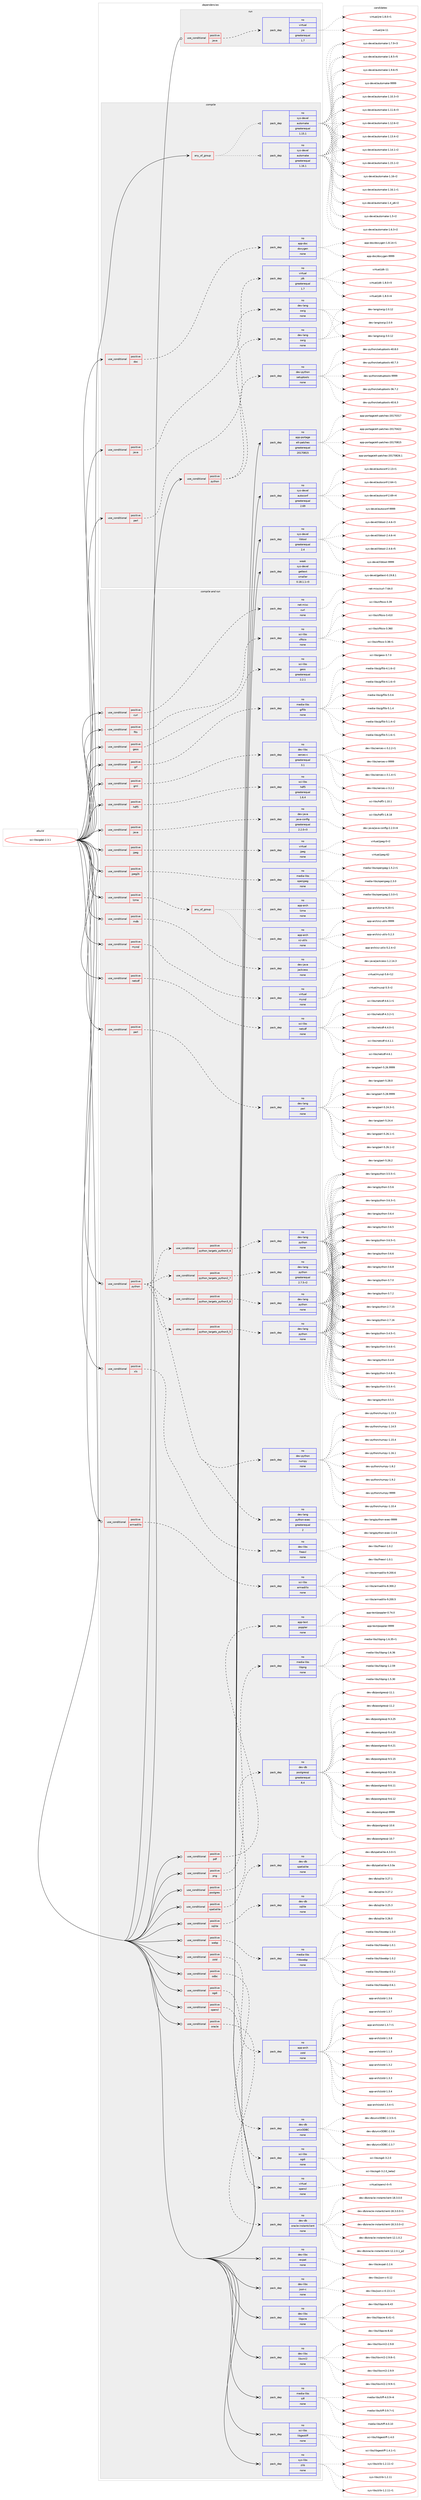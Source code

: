 digraph prolog {

# *************
# Graph options
# *************

newrank=true;
concentrate=true;
compound=true;
graph [rankdir=LR,fontname=Helvetica,fontsize=10,ranksep=1.5];#, ranksep=2.5, nodesep=0.2];
edge  [arrowhead=vee];
node  [fontname=Helvetica,fontsize=10];

# **********
# The ebuild
# **********

subgraph cluster_leftcol {
color=gray;
rank=same;
label=<<i>ebuild</i>>;
id [label="sci-libs/gdal-2.3.1", color=red, width=4, href="../sci-libs/gdal-2.3.1.svg"];
}

# ****************
# The dependencies
# ****************

subgraph cluster_midcol {
color=gray;
label=<<i>dependencies</i>>;
subgraph cluster_compile {
fillcolor="#eeeeee";
style=filled;
label=<<i>compile</i>>;
subgraph any26886 {
dependency1693220 [label=<<TABLE BORDER="0" CELLBORDER="1" CELLSPACING="0" CELLPADDING="4"><TR><TD CELLPADDING="10">any_of_group</TD></TR></TABLE>>, shape=none, color=red];subgraph pack1212176 {
dependency1693221 [label=<<TABLE BORDER="0" CELLBORDER="1" CELLSPACING="0" CELLPADDING="4" WIDTH="220"><TR><TD ROWSPAN="6" CELLPADDING="30">pack_dep</TD></TR><TR><TD WIDTH="110">no</TD></TR><TR><TD>sys-devel</TD></TR><TR><TD>automake</TD></TR><TR><TD>greaterequal</TD></TR><TR><TD>1.16.1</TD></TR></TABLE>>, shape=none, color=blue];
}
dependency1693220:e -> dependency1693221:w [weight=20,style="dotted",arrowhead="oinv"];
subgraph pack1212177 {
dependency1693222 [label=<<TABLE BORDER="0" CELLBORDER="1" CELLSPACING="0" CELLPADDING="4" WIDTH="220"><TR><TD ROWSPAN="6" CELLPADDING="30">pack_dep</TD></TR><TR><TD WIDTH="110">no</TD></TR><TR><TD>sys-devel</TD></TR><TR><TD>automake</TD></TR><TR><TD>greaterequal</TD></TR><TR><TD>1.15.1</TD></TR></TABLE>>, shape=none, color=blue];
}
dependency1693220:e -> dependency1693222:w [weight=20,style="dotted",arrowhead="oinv"];
}
id:e -> dependency1693220:w [weight=20,style="solid",arrowhead="vee"];
subgraph cond453306 {
dependency1693223 [label=<<TABLE BORDER="0" CELLBORDER="1" CELLSPACING="0" CELLPADDING="4"><TR><TD ROWSPAN="3" CELLPADDING="10">use_conditional</TD></TR><TR><TD>positive</TD></TR><TR><TD>doc</TD></TR></TABLE>>, shape=none, color=red];
subgraph pack1212178 {
dependency1693224 [label=<<TABLE BORDER="0" CELLBORDER="1" CELLSPACING="0" CELLPADDING="4" WIDTH="220"><TR><TD ROWSPAN="6" CELLPADDING="30">pack_dep</TD></TR><TR><TD WIDTH="110">no</TD></TR><TR><TD>app-doc</TD></TR><TR><TD>doxygen</TD></TR><TR><TD>none</TD></TR><TR><TD></TD></TR></TABLE>>, shape=none, color=blue];
}
dependency1693223:e -> dependency1693224:w [weight=20,style="dashed",arrowhead="vee"];
}
id:e -> dependency1693223:w [weight=20,style="solid",arrowhead="vee"];
subgraph cond453307 {
dependency1693225 [label=<<TABLE BORDER="0" CELLBORDER="1" CELLSPACING="0" CELLPADDING="4"><TR><TD ROWSPAN="3" CELLPADDING="10">use_conditional</TD></TR><TR><TD>positive</TD></TR><TR><TD>java</TD></TR></TABLE>>, shape=none, color=red];
subgraph pack1212179 {
dependency1693226 [label=<<TABLE BORDER="0" CELLBORDER="1" CELLSPACING="0" CELLPADDING="4" WIDTH="220"><TR><TD ROWSPAN="6" CELLPADDING="30">pack_dep</TD></TR><TR><TD WIDTH="110">no</TD></TR><TR><TD>virtual</TD></TR><TR><TD>jdk</TD></TR><TR><TD>greaterequal</TD></TR><TR><TD>1.7</TD></TR></TABLE>>, shape=none, color=blue];
}
dependency1693225:e -> dependency1693226:w [weight=20,style="dashed",arrowhead="vee"];
}
id:e -> dependency1693225:w [weight=20,style="solid",arrowhead="vee"];
subgraph cond453308 {
dependency1693227 [label=<<TABLE BORDER="0" CELLBORDER="1" CELLSPACING="0" CELLPADDING="4"><TR><TD ROWSPAN="3" CELLPADDING="10">use_conditional</TD></TR><TR><TD>positive</TD></TR><TR><TD>perl</TD></TR></TABLE>>, shape=none, color=red];
subgraph pack1212180 {
dependency1693228 [label=<<TABLE BORDER="0" CELLBORDER="1" CELLSPACING="0" CELLPADDING="4" WIDTH="220"><TR><TD ROWSPAN="6" CELLPADDING="30">pack_dep</TD></TR><TR><TD WIDTH="110">no</TD></TR><TR><TD>dev-lang</TD></TR><TR><TD>swig</TD></TR><TR><TD>none</TD></TR><TR><TD></TD></TR></TABLE>>, shape=none, color=blue];
}
dependency1693227:e -> dependency1693228:w [weight=20,style="dashed",arrowhead="vee"];
}
id:e -> dependency1693227:w [weight=20,style="solid",arrowhead="vee"];
subgraph cond453309 {
dependency1693229 [label=<<TABLE BORDER="0" CELLBORDER="1" CELLSPACING="0" CELLPADDING="4"><TR><TD ROWSPAN="3" CELLPADDING="10">use_conditional</TD></TR><TR><TD>positive</TD></TR><TR><TD>python</TD></TR></TABLE>>, shape=none, color=red];
subgraph pack1212181 {
dependency1693230 [label=<<TABLE BORDER="0" CELLBORDER="1" CELLSPACING="0" CELLPADDING="4" WIDTH="220"><TR><TD ROWSPAN="6" CELLPADDING="30">pack_dep</TD></TR><TR><TD WIDTH="110">no</TD></TR><TR><TD>dev-lang</TD></TR><TR><TD>swig</TD></TR><TR><TD>none</TD></TR><TR><TD></TD></TR></TABLE>>, shape=none, color=blue];
}
dependency1693229:e -> dependency1693230:w [weight=20,style="dashed",arrowhead="vee"];
subgraph pack1212182 {
dependency1693231 [label=<<TABLE BORDER="0" CELLBORDER="1" CELLSPACING="0" CELLPADDING="4" WIDTH="220"><TR><TD ROWSPAN="6" CELLPADDING="30">pack_dep</TD></TR><TR><TD WIDTH="110">no</TD></TR><TR><TD>dev-python</TD></TR><TR><TD>setuptools</TD></TR><TR><TD>none</TD></TR><TR><TD></TD></TR></TABLE>>, shape=none, color=blue];
}
dependency1693229:e -> dependency1693231:w [weight=20,style="dashed",arrowhead="vee"];
}
id:e -> dependency1693229:w [weight=20,style="solid",arrowhead="vee"];
subgraph pack1212183 {
dependency1693232 [label=<<TABLE BORDER="0" CELLBORDER="1" CELLSPACING="0" CELLPADDING="4" WIDTH="220"><TR><TD ROWSPAN="6" CELLPADDING="30">pack_dep</TD></TR><TR><TD WIDTH="110">no</TD></TR><TR><TD>app-portage</TD></TR><TR><TD>elt-patches</TD></TR><TR><TD>greaterequal</TD></TR><TR><TD>20170815</TD></TR></TABLE>>, shape=none, color=blue];
}
id:e -> dependency1693232:w [weight=20,style="solid",arrowhead="vee"];
subgraph pack1212184 {
dependency1693233 [label=<<TABLE BORDER="0" CELLBORDER="1" CELLSPACING="0" CELLPADDING="4" WIDTH="220"><TR><TD ROWSPAN="6" CELLPADDING="30">pack_dep</TD></TR><TR><TD WIDTH="110">no</TD></TR><TR><TD>sys-devel</TD></TR><TR><TD>autoconf</TD></TR><TR><TD>greaterequal</TD></TR><TR><TD>2.69</TD></TR></TABLE>>, shape=none, color=blue];
}
id:e -> dependency1693233:w [weight=20,style="solid",arrowhead="vee"];
subgraph pack1212185 {
dependency1693234 [label=<<TABLE BORDER="0" CELLBORDER="1" CELLSPACING="0" CELLPADDING="4" WIDTH="220"><TR><TD ROWSPAN="6" CELLPADDING="30">pack_dep</TD></TR><TR><TD WIDTH="110">no</TD></TR><TR><TD>sys-devel</TD></TR><TR><TD>libtool</TD></TR><TR><TD>greaterequal</TD></TR><TR><TD>2.4</TD></TR></TABLE>>, shape=none, color=blue];
}
id:e -> dependency1693234:w [weight=20,style="solid",arrowhead="vee"];
subgraph pack1212186 {
dependency1693235 [label=<<TABLE BORDER="0" CELLBORDER="1" CELLSPACING="0" CELLPADDING="4" WIDTH="220"><TR><TD ROWSPAN="6" CELLPADDING="30">pack_dep</TD></TR><TR><TD WIDTH="110">weak</TD></TR><TR><TD>sys-devel</TD></TR><TR><TD>gettext</TD></TR><TR><TD>smaller</TD></TR><TR><TD>0.18.1.1-r3</TD></TR></TABLE>>, shape=none, color=blue];
}
id:e -> dependency1693235:w [weight=20,style="solid",arrowhead="vee"];
}
subgraph cluster_compileandrun {
fillcolor="#eeeeee";
style=filled;
label=<<i>compile and run</i>>;
subgraph cond453310 {
dependency1693236 [label=<<TABLE BORDER="0" CELLBORDER="1" CELLSPACING="0" CELLPADDING="4"><TR><TD ROWSPAN="3" CELLPADDING="10">use_conditional</TD></TR><TR><TD>positive</TD></TR><TR><TD>armadillo</TD></TR></TABLE>>, shape=none, color=red];
subgraph pack1212187 {
dependency1693237 [label=<<TABLE BORDER="0" CELLBORDER="1" CELLSPACING="0" CELLPADDING="4" WIDTH="220"><TR><TD ROWSPAN="6" CELLPADDING="30">pack_dep</TD></TR><TR><TD WIDTH="110">no</TD></TR><TR><TD>sci-libs</TD></TR><TR><TD>armadillo</TD></TR><TR><TD>none</TD></TR><TR><TD></TD></TR></TABLE>>, shape=none, color=blue];
}
dependency1693236:e -> dependency1693237:w [weight=20,style="dashed",arrowhead="vee"];
}
id:e -> dependency1693236:w [weight=20,style="solid",arrowhead="odotvee"];
subgraph cond453311 {
dependency1693238 [label=<<TABLE BORDER="0" CELLBORDER="1" CELLSPACING="0" CELLPADDING="4"><TR><TD ROWSPAN="3" CELLPADDING="10">use_conditional</TD></TR><TR><TD>positive</TD></TR><TR><TD>curl</TD></TR></TABLE>>, shape=none, color=red];
subgraph pack1212188 {
dependency1693239 [label=<<TABLE BORDER="0" CELLBORDER="1" CELLSPACING="0" CELLPADDING="4" WIDTH="220"><TR><TD ROWSPAN="6" CELLPADDING="30">pack_dep</TD></TR><TR><TD WIDTH="110">no</TD></TR><TR><TD>net-misc</TD></TR><TR><TD>curl</TD></TR><TR><TD>none</TD></TR><TR><TD></TD></TR></TABLE>>, shape=none, color=blue];
}
dependency1693238:e -> dependency1693239:w [weight=20,style="dashed",arrowhead="vee"];
}
id:e -> dependency1693238:w [weight=20,style="solid",arrowhead="odotvee"];
subgraph cond453312 {
dependency1693240 [label=<<TABLE BORDER="0" CELLBORDER="1" CELLSPACING="0" CELLPADDING="4"><TR><TD ROWSPAN="3" CELLPADDING="10">use_conditional</TD></TR><TR><TD>positive</TD></TR><TR><TD>fits</TD></TR></TABLE>>, shape=none, color=red];
subgraph pack1212189 {
dependency1693241 [label=<<TABLE BORDER="0" CELLBORDER="1" CELLSPACING="0" CELLPADDING="4" WIDTH="220"><TR><TD ROWSPAN="6" CELLPADDING="30">pack_dep</TD></TR><TR><TD WIDTH="110">no</TD></TR><TR><TD>sci-libs</TD></TR><TR><TD>cfitsio</TD></TR><TR><TD>none</TD></TR><TR><TD></TD></TR></TABLE>>, shape=none, color=blue];
}
dependency1693240:e -> dependency1693241:w [weight=20,style="dashed",arrowhead="vee"];
}
id:e -> dependency1693240:w [weight=20,style="solid",arrowhead="odotvee"];
subgraph cond453313 {
dependency1693242 [label=<<TABLE BORDER="0" CELLBORDER="1" CELLSPACING="0" CELLPADDING="4"><TR><TD ROWSPAN="3" CELLPADDING="10">use_conditional</TD></TR><TR><TD>positive</TD></TR><TR><TD>geos</TD></TR></TABLE>>, shape=none, color=red];
subgraph pack1212190 {
dependency1693243 [label=<<TABLE BORDER="0" CELLBORDER="1" CELLSPACING="0" CELLPADDING="4" WIDTH="220"><TR><TD ROWSPAN="6" CELLPADDING="30">pack_dep</TD></TR><TR><TD WIDTH="110">no</TD></TR><TR><TD>sci-libs</TD></TR><TR><TD>geos</TD></TR><TR><TD>greaterequal</TD></TR><TR><TD>2.2.1</TD></TR></TABLE>>, shape=none, color=blue];
}
dependency1693242:e -> dependency1693243:w [weight=20,style="dashed",arrowhead="vee"];
}
id:e -> dependency1693242:w [weight=20,style="solid",arrowhead="odotvee"];
subgraph cond453314 {
dependency1693244 [label=<<TABLE BORDER="0" CELLBORDER="1" CELLSPACING="0" CELLPADDING="4"><TR><TD ROWSPAN="3" CELLPADDING="10">use_conditional</TD></TR><TR><TD>positive</TD></TR><TR><TD>gif</TD></TR></TABLE>>, shape=none, color=red];
subgraph pack1212191 {
dependency1693245 [label=<<TABLE BORDER="0" CELLBORDER="1" CELLSPACING="0" CELLPADDING="4" WIDTH="220"><TR><TD ROWSPAN="6" CELLPADDING="30">pack_dep</TD></TR><TR><TD WIDTH="110">no</TD></TR><TR><TD>media-libs</TD></TR><TR><TD>giflib</TD></TR><TR><TD>none</TD></TR><TR><TD></TD></TR></TABLE>>, shape=none, color=blue];
}
dependency1693244:e -> dependency1693245:w [weight=20,style="dashed",arrowhead="vee"];
}
id:e -> dependency1693244:w [weight=20,style="solid",arrowhead="odotvee"];
subgraph cond453315 {
dependency1693246 [label=<<TABLE BORDER="0" CELLBORDER="1" CELLSPACING="0" CELLPADDING="4"><TR><TD ROWSPAN="3" CELLPADDING="10">use_conditional</TD></TR><TR><TD>positive</TD></TR><TR><TD>gml</TD></TR></TABLE>>, shape=none, color=red];
subgraph pack1212192 {
dependency1693247 [label=<<TABLE BORDER="0" CELLBORDER="1" CELLSPACING="0" CELLPADDING="4" WIDTH="220"><TR><TD ROWSPAN="6" CELLPADDING="30">pack_dep</TD></TR><TR><TD WIDTH="110">no</TD></TR><TR><TD>dev-libs</TD></TR><TR><TD>xerces-c</TD></TR><TR><TD>greaterequal</TD></TR><TR><TD>3.1</TD></TR></TABLE>>, shape=none, color=blue];
}
dependency1693246:e -> dependency1693247:w [weight=20,style="dashed",arrowhead="vee"];
}
id:e -> dependency1693246:w [weight=20,style="solid",arrowhead="odotvee"];
subgraph cond453316 {
dependency1693248 [label=<<TABLE BORDER="0" CELLBORDER="1" CELLSPACING="0" CELLPADDING="4"><TR><TD ROWSPAN="3" CELLPADDING="10">use_conditional</TD></TR><TR><TD>positive</TD></TR><TR><TD>hdf5</TD></TR></TABLE>>, shape=none, color=red];
subgraph pack1212193 {
dependency1693249 [label=<<TABLE BORDER="0" CELLBORDER="1" CELLSPACING="0" CELLPADDING="4" WIDTH="220"><TR><TD ROWSPAN="6" CELLPADDING="30">pack_dep</TD></TR><TR><TD WIDTH="110">no</TD></TR><TR><TD>sci-libs</TD></TR><TR><TD>hdf5</TD></TR><TR><TD>greaterequal</TD></TR><TR><TD>1.6.4</TD></TR></TABLE>>, shape=none, color=blue];
}
dependency1693248:e -> dependency1693249:w [weight=20,style="dashed",arrowhead="vee"];
}
id:e -> dependency1693248:w [weight=20,style="solid",arrowhead="odotvee"];
subgraph cond453317 {
dependency1693250 [label=<<TABLE BORDER="0" CELLBORDER="1" CELLSPACING="0" CELLPADDING="4"><TR><TD ROWSPAN="3" CELLPADDING="10">use_conditional</TD></TR><TR><TD>positive</TD></TR><TR><TD>java</TD></TR></TABLE>>, shape=none, color=red];
subgraph pack1212194 {
dependency1693251 [label=<<TABLE BORDER="0" CELLBORDER="1" CELLSPACING="0" CELLPADDING="4" WIDTH="220"><TR><TD ROWSPAN="6" CELLPADDING="30">pack_dep</TD></TR><TR><TD WIDTH="110">no</TD></TR><TR><TD>dev-java</TD></TR><TR><TD>java-config</TD></TR><TR><TD>greaterequal</TD></TR><TR><TD>2.2.0-r3</TD></TR></TABLE>>, shape=none, color=blue];
}
dependency1693250:e -> dependency1693251:w [weight=20,style="dashed",arrowhead="vee"];
}
id:e -> dependency1693250:w [weight=20,style="solid",arrowhead="odotvee"];
subgraph cond453318 {
dependency1693252 [label=<<TABLE BORDER="0" CELLBORDER="1" CELLSPACING="0" CELLPADDING="4"><TR><TD ROWSPAN="3" CELLPADDING="10">use_conditional</TD></TR><TR><TD>positive</TD></TR><TR><TD>jpeg</TD></TR></TABLE>>, shape=none, color=red];
subgraph pack1212195 {
dependency1693253 [label=<<TABLE BORDER="0" CELLBORDER="1" CELLSPACING="0" CELLPADDING="4" WIDTH="220"><TR><TD ROWSPAN="6" CELLPADDING="30">pack_dep</TD></TR><TR><TD WIDTH="110">no</TD></TR><TR><TD>virtual</TD></TR><TR><TD>jpeg</TD></TR><TR><TD>none</TD></TR><TR><TD></TD></TR></TABLE>>, shape=none, color=blue];
}
dependency1693252:e -> dependency1693253:w [weight=20,style="dashed",arrowhead="vee"];
}
id:e -> dependency1693252:w [weight=20,style="solid",arrowhead="odotvee"];
subgraph cond453319 {
dependency1693254 [label=<<TABLE BORDER="0" CELLBORDER="1" CELLSPACING="0" CELLPADDING="4"><TR><TD ROWSPAN="3" CELLPADDING="10">use_conditional</TD></TR><TR><TD>positive</TD></TR><TR><TD>jpeg2k</TD></TR></TABLE>>, shape=none, color=red];
subgraph pack1212196 {
dependency1693255 [label=<<TABLE BORDER="0" CELLBORDER="1" CELLSPACING="0" CELLPADDING="4" WIDTH="220"><TR><TD ROWSPAN="6" CELLPADDING="30">pack_dep</TD></TR><TR><TD WIDTH="110">no</TD></TR><TR><TD>media-libs</TD></TR><TR><TD>openjpeg</TD></TR><TR><TD>none</TD></TR><TR><TD></TD></TR></TABLE>>, shape=none, color=blue];
}
dependency1693254:e -> dependency1693255:w [weight=20,style="dashed",arrowhead="vee"];
}
id:e -> dependency1693254:w [weight=20,style="solid",arrowhead="odotvee"];
subgraph cond453320 {
dependency1693256 [label=<<TABLE BORDER="0" CELLBORDER="1" CELLSPACING="0" CELLPADDING="4"><TR><TD ROWSPAN="3" CELLPADDING="10">use_conditional</TD></TR><TR><TD>positive</TD></TR><TR><TD>lzma</TD></TR></TABLE>>, shape=none, color=red];
subgraph any26887 {
dependency1693257 [label=<<TABLE BORDER="0" CELLBORDER="1" CELLSPACING="0" CELLPADDING="4"><TR><TD CELLPADDING="10">any_of_group</TD></TR></TABLE>>, shape=none, color=red];subgraph pack1212197 {
dependency1693258 [label=<<TABLE BORDER="0" CELLBORDER="1" CELLSPACING="0" CELLPADDING="4" WIDTH="220"><TR><TD ROWSPAN="6" CELLPADDING="30">pack_dep</TD></TR><TR><TD WIDTH="110">no</TD></TR><TR><TD>app-arch</TD></TR><TR><TD>xz-utils</TD></TR><TR><TD>none</TD></TR><TR><TD></TD></TR></TABLE>>, shape=none, color=blue];
}
dependency1693257:e -> dependency1693258:w [weight=20,style="dotted",arrowhead="oinv"];
subgraph pack1212198 {
dependency1693259 [label=<<TABLE BORDER="0" CELLBORDER="1" CELLSPACING="0" CELLPADDING="4" WIDTH="220"><TR><TD ROWSPAN="6" CELLPADDING="30">pack_dep</TD></TR><TR><TD WIDTH="110">no</TD></TR><TR><TD>app-arch</TD></TR><TR><TD>lzma</TD></TR><TR><TD>none</TD></TR><TR><TD></TD></TR></TABLE>>, shape=none, color=blue];
}
dependency1693257:e -> dependency1693259:w [weight=20,style="dotted",arrowhead="oinv"];
}
dependency1693256:e -> dependency1693257:w [weight=20,style="dashed",arrowhead="vee"];
}
id:e -> dependency1693256:w [weight=20,style="solid",arrowhead="odotvee"];
subgraph cond453321 {
dependency1693260 [label=<<TABLE BORDER="0" CELLBORDER="1" CELLSPACING="0" CELLPADDING="4"><TR><TD ROWSPAN="3" CELLPADDING="10">use_conditional</TD></TR><TR><TD>positive</TD></TR><TR><TD>mdb</TD></TR></TABLE>>, shape=none, color=red];
subgraph pack1212199 {
dependency1693261 [label=<<TABLE BORDER="0" CELLBORDER="1" CELLSPACING="0" CELLPADDING="4" WIDTH="220"><TR><TD ROWSPAN="6" CELLPADDING="30">pack_dep</TD></TR><TR><TD WIDTH="110">no</TD></TR><TR><TD>dev-java</TD></TR><TR><TD>jackcess</TD></TR><TR><TD>none</TD></TR><TR><TD></TD></TR></TABLE>>, shape=none, color=blue];
}
dependency1693260:e -> dependency1693261:w [weight=20,style="dashed",arrowhead="vee"];
}
id:e -> dependency1693260:w [weight=20,style="solid",arrowhead="odotvee"];
subgraph cond453322 {
dependency1693262 [label=<<TABLE BORDER="0" CELLBORDER="1" CELLSPACING="0" CELLPADDING="4"><TR><TD ROWSPAN="3" CELLPADDING="10">use_conditional</TD></TR><TR><TD>positive</TD></TR><TR><TD>mysql</TD></TR></TABLE>>, shape=none, color=red];
subgraph pack1212200 {
dependency1693263 [label=<<TABLE BORDER="0" CELLBORDER="1" CELLSPACING="0" CELLPADDING="4" WIDTH="220"><TR><TD ROWSPAN="6" CELLPADDING="30">pack_dep</TD></TR><TR><TD WIDTH="110">no</TD></TR><TR><TD>virtual</TD></TR><TR><TD>mysql</TD></TR><TR><TD>none</TD></TR><TR><TD></TD></TR></TABLE>>, shape=none, color=blue];
}
dependency1693262:e -> dependency1693263:w [weight=20,style="dashed",arrowhead="vee"];
}
id:e -> dependency1693262:w [weight=20,style="solid",arrowhead="odotvee"];
subgraph cond453323 {
dependency1693264 [label=<<TABLE BORDER="0" CELLBORDER="1" CELLSPACING="0" CELLPADDING="4"><TR><TD ROWSPAN="3" CELLPADDING="10">use_conditional</TD></TR><TR><TD>positive</TD></TR><TR><TD>netcdf</TD></TR></TABLE>>, shape=none, color=red];
subgraph pack1212201 {
dependency1693265 [label=<<TABLE BORDER="0" CELLBORDER="1" CELLSPACING="0" CELLPADDING="4" WIDTH="220"><TR><TD ROWSPAN="6" CELLPADDING="30">pack_dep</TD></TR><TR><TD WIDTH="110">no</TD></TR><TR><TD>sci-libs</TD></TR><TR><TD>netcdf</TD></TR><TR><TD>none</TD></TR><TR><TD></TD></TR></TABLE>>, shape=none, color=blue];
}
dependency1693264:e -> dependency1693265:w [weight=20,style="dashed",arrowhead="vee"];
}
id:e -> dependency1693264:w [weight=20,style="solid",arrowhead="odotvee"];
subgraph cond453324 {
dependency1693266 [label=<<TABLE BORDER="0" CELLBORDER="1" CELLSPACING="0" CELLPADDING="4"><TR><TD ROWSPAN="3" CELLPADDING="10">use_conditional</TD></TR><TR><TD>positive</TD></TR><TR><TD>odbc</TD></TR></TABLE>>, shape=none, color=red];
subgraph pack1212202 {
dependency1693267 [label=<<TABLE BORDER="0" CELLBORDER="1" CELLSPACING="0" CELLPADDING="4" WIDTH="220"><TR><TD ROWSPAN="6" CELLPADDING="30">pack_dep</TD></TR><TR><TD WIDTH="110">no</TD></TR><TR><TD>dev-db</TD></TR><TR><TD>unixODBC</TD></TR><TR><TD>none</TD></TR><TR><TD></TD></TR></TABLE>>, shape=none, color=blue];
}
dependency1693266:e -> dependency1693267:w [weight=20,style="dashed",arrowhead="vee"];
}
id:e -> dependency1693266:w [weight=20,style="solid",arrowhead="odotvee"];
subgraph cond453325 {
dependency1693268 [label=<<TABLE BORDER="0" CELLBORDER="1" CELLSPACING="0" CELLPADDING="4"><TR><TD ROWSPAN="3" CELLPADDING="10">use_conditional</TD></TR><TR><TD>positive</TD></TR><TR><TD>ogdi</TD></TR></TABLE>>, shape=none, color=red];
subgraph pack1212203 {
dependency1693269 [label=<<TABLE BORDER="0" CELLBORDER="1" CELLSPACING="0" CELLPADDING="4" WIDTH="220"><TR><TD ROWSPAN="6" CELLPADDING="30">pack_dep</TD></TR><TR><TD WIDTH="110">no</TD></TR><TR><TD>sci-libs</TD></TR><TR><TD>ogdi</TD></TR><TR><TD>none</TD></TR><TR><TD></TD></TR></TABLE>>, shape=none, color=blue];
}
dependency1693268:e -> dependency1693269:w [weight=20,style="dashed",arrowhead="vee"];
}
id:e -> dependency1693268:w [weight=20,style="solid",arrowhead="odotvee"];
subgraph cond453326 {
dependency1693270 [label=<<TABLE BORDER="0" CELLBORDER="1" CELLSPACING="0" CELLPADDING="4"><TR><TD ROWSPAN="3" CELLPADDING="10">use_conditional</TD></TR><TR><TD>positive</TD></TR><TR><TD>opencl</TD></TR></TABLE>>, shape=none, color=red];
subgraph pack1212204 {
dependency1693271 [label=<<TABLE BORDER="0" CELLBORDER="1" CELLSPACING="0" CELLPADDING="4" WIDTH="220"><TR><TD ROWSPAN="6" CELLPADDING="30">pack_dep</TD></TR><TR><TD WIDTH="110">no</TD></TR><TR><TD>virtual</TD></TR><TR><TD>opencl</TD></TR><TR><TD>none</TD></TR><TR><TD></TD></TR></TABLE>>, shape=none, color=blue];
}
dependency1693270:e -> dependency1693271:w [weight=20,style="dashed",arrowhead="vee"];
}
id:e -> dependency1693270:w [weight=20,style="solid",arrowhead="odotvee"];
subgraph cond453327 {
dependency1693272 [label=<<TABLE BORDER="0" CELLBORDER="1" CELLSPACING="0" CELLPADDING="4"><TR><TD ROWSPAN="3" CELLPADDING="10">use_conditional</TD></TR><TR><TD>positive</TD></TR><TR><TD>oracle</TD></TR></TABLE>>, shape=none, color=red];
subgraph pack1212205 {
dependency1693273 [label=<<TABLE BORDER="0" CELLBORDER="1" CELLSPACING="0" CELLPADDING="4" WIDTH="220"><TR><TD ROWSPAN="6" CELLPADDING="30">pack_dep</TD></TR><TR><TD WIDTH="110">no</TD></TR><TR><TD>dev-db</TD></TR><TR><TD>oracle-instantclient</TD></TR><TR><TD>none</TD></TR><TR><TD></TD></TR></TABLE>>, shape=none, color=blue];
}
dependency1693272:e -> dependency1693273:w [weight=20,style="dashed",arrowhead="vee"];
}
id:e -> dependency1693272:w [weight=20,style="solid",arrowhead="odotvee"];
subgraph cond453328 {
dependency1693274 [label=<<TABLE BORDER="0" CELLBORDER="1" CELLSPACING="0" CELLPADDING="4"><TR><TD ROWSPAN="3" CELLPADDING="10">use_conditional</TD></TR><TR><TD>positive</TD></TR><TR><TD>pdf</TD></TR></TABLE>>, shape=none, color=red];
subgraph pack1212206 {
dependency1693275 [label=<<TABLE BORDER="0" CELLBORDER="1" CELLSPACING="0" CELLPADDING="4" WIDTH="220"><TR><TD ROWSPAN="6" CELLPADDING="30">pack_dep</TD></TR><TR><TD WIDTH="110">no</TD></TR><TR><TD>app-text</TD></TR><TR><TD>poppler</TD></TR><TR><TD>none</TD></TR><TR><TD></TD></TR></TABLE>>, shape=none, color=blue];
}
dependency1693274:e -> dependency1693275:w [weight=20,style="dashed",arrowhead="vee"];
}
id:e -> dependency1693274:w [weight=20,style="solid",arrowhead="odotvee"];
subgraph cond453329 {
dependency1693276 [label=<<TABLE BORDER="0" CELLBORDER="1" CELLSPACING="0" CELLPADDING="4"><TR><TD ROWSPAN="3" CELLPADDING="10">use_conditional</TD></TR><TR><TD>positive</TD></TR><TR><TD>perl</TD></TR></TABLE>>, shape=none, color=red];
subgraph pack1212207 {
dependency1693277 [label=<<TABLE BORDER="0" CELLBORDER="1" CELLSPACING="0" CELLPADDING="4" WIDTH="220"><TR><TD ROWSPAN="6" CELLPADDING="30">pack_dep</TD></TR><TR><TD WIDTH="110">no</TD></TR><TR><TD>dev-lang</TD></TR><TR><TD>perl</TD></TR><TR><TD>none</TD></TR><TR><TD></TD></TR></TABLE>>, shape=none, color=blue];
}
dependency1693276:e -> dependency1693277:w [weight=20,style="dashed",arrowhead="vee"];
}
id:e -> dependency1693276:w [weight=20,style="solid",arrowhead="odotvee"];
subgraph cond453330 {
dependency1693278 [label=<<TABLE BORDER="0" CELLBORDER="1" CELLSPACING="0" CELLPADDING="4"><TR><TD ROWSPAN="3" CELLPADDING="10">use_conditional</TD></TR><TR><TD>positive</TD></TR><TR><TD>png</TD></TR></TABLE>>, shape=none, color=red];
subgraph pack1212208 {
dependency1693279 [label=<<TABLE BORDER="0" CELLBORDER="1" CELLSPACING="0" CELLPADDING="4" WIDTH="220"><TR><TD ROWSPAN="6" CELLPADDING="30">pack_dep</TD></TR><TR><TD WIDTH="110">no</TD></TR><TR><TD>media-libs</TD></TR><TR><TD>libpng</TD></TR><TR><TD>none</TD></TR><TR><TD></TD></TR></TABLE>>, shape=none, color=blue];
}
dependency1693278:e -> dependency1693279:w [weight=20,style="dashed",arrowhead="vee"];
}
id:e -> dependency1693278:w [weight=20,style="solid",arrowhead="odotvee"];
subgraph cond453331 {
dependency1693280 [label=<<TABLE BORDER="0" CELLBORDER="1" CELLSPACING="0" CELLPADDING="4"><TR><TD ROWSPAN="3" CELLPADDING="10">use_conditional</TD></TR><TR><TD>positive</TD></TR><TR><TD>postgres</TD></TR></TABLE>>, shape=none, color=red];
subgraph pack1212209 {
dependency1693281 [label=<<TABLE BORDER="0" CELLBORDER="1" CELLSPACING="0" CELLPADDING="4" WIDTH="220"><TR><TD ROWSPAN="6" CELLPADDING="30">pack_dep</TD></TR><TR><TD WIDTH="110">no</TD></TR><TR><TD>dev-db</TD></TR><TR><TD>postgresql</TD></TR><TR><TD>greaterequal</TD></TR><TR><TD>8.4</TD></TR></TABLE>>, shape=none, color=blue];
}
dependency1693280:e -> dependency1693281:w [weight=20,style="dashed",arrowhead="vee"];
}
id:e -> dependency1693280:w [weight=20,style="solid",arrowhead="odotvee"];
subgraph cond453332 {
dependency1693282 [label=<<TABLE BORDER="0" CELLBORDER="1" CELLSPACING="0" CELLPADDING="4"><TR><TD ROWSPAN="3" CELLPADDING="10">use_conditional</TD></TR><TR><TD>positive</TD></TR><TR><TD>python</TD></TR></TABLE>>, shape=none, color=red];
subgraph cond453333 {
dependency1693283 [label=<<TABLE BORDER="0" CELLBORDER="1" CELLSPACING="0" CELLPADDING="4"><TR><TD ROWSPAN="3" CELLPADDING="10">use_conditional</TD></TR><TR><TD>positive</TD></TR><TR><TD>python_targets_python2_7</TD></TR></TABLE>>, shape=none, color=red];
subgraph pack1212210 {
dependency1693284 [label=<<TABLE BORDER="0" CELLBORDER="1" CELLSPACING="0" CELLPADDING="4" WIDTH="220"><TR><TD ROWSPAN="6" CELLPADDING="30">pack_dep</TD></TR><TR><TD WIDTH="110">no</TD></TR><TR><TD>dev-lang</TD></TR><TR><TD>python</TD></TR><TR><TD>greaterequal</TD></TR><TR><TD>2.7.5-r2</TD></TR></TABLE>>, shape=none, color=blue];
}
dependency1693283:e -> dependency1693284:w [weight=20,style="dashed",arrowhead="vee"];
}
dependency1693282:e -> dependency1693283:w [weight=20,style="dashed",arrowhead="vee"];
subgraph cond453334 {
dependency1693285 [label=<<TABLE BORDER="0" CELLBORDER="1" CELLSPACING="0" CELLPADDING="4"><TR><TD ROWSPAN="3" CELLPADDING="10">use_conditional</TD></TR><TR><TD>positive</TD></TR><TR><TD>python_targets_python3_4</TD></TR></TABLE>>, shape=none, color=red];
subgraph pack1212211 {
dependency1693286 [label=<<TABLE BORDER="0" CELLBORDER="1" CELLSPACING="0" CELLPADDING="4" WIDTH="220"><TR><TD ROWSPAN="6" CELLPADDING="30">pack_dep</TD></TR><TR><TD WIDTH="110">no</TD></TR><TR><TD>dev-lang</TD></TR><TR><TD>python</TD></TR><TR><TD>none</TD></TR><TR><TD></TD></TR></TABLE>>, shape=none, color=blue];
}
dependency1693285:e -> dependency1693286:w [weight=20,style="dashed",arrowhead="vee"];
}
dependency1693282:e -> dependency1693285:w [weight=20,style="dashed",arrowhead="vee"];
subgraph cond453335 {
dependency1693287 [label=<<TABLE BORDER="0" CELLBORDER="1" CELLSPACING="0" CELLPADDING="4"><TR><TD ROWSPAN="3" CELLPADDING="10">use_conditional</TD></TR><TR><TD>positive</TD></TR><TR><TD>python_targets_python3_5</TD></TR></TABLE>>, shape=none, color=red];
subgraph pack1212212 {
dependency1693288 [label=<<TABLE BORDER="0" CELLBORDER="1" CELLSPACING="0" CELLPADDING="4" WIDTH="220"><TR><TD ROWSPAN="6" CELLPADDING="30">pack_dep</TD></TR><TR><TD WIDTH="110">no</TD></TR><TR><TD>dev-lang</TD></TR><TR><TD>python</TD></TR><TR><TD>none</TD></TR><TR><TD></TD></TR></TABLE>>, shape=none, color=blue];
}
dependency1693287:e -> dependency1693288:w [weight=20,style="dashed",arrowhead="vee"];
}
dependency1693282:e -> dependency1693287:w [weight=20,style="dashed",arrowhead="vee"];
subgraph cond453336 {
dependency1693289 [label=<<TABLE BORDER="0" CELLBORDER="1" CELLSPACING="0" CELLPADDING="4"><TR><TD ROWSPAN="3" CELLPADDING="10">use_conditional</TD></TR><TR><TD>positive</TD></TR><TR><TD>python_targets_python3_6</TD></TR></TABLE>>, shape=none, color=red];
subgraph pack1212213 {
dependency1693290 [label=<<TABLE BORDER="0" CELLBORDER="1" CELLSPACING="0" CELLPADDING="4" WIDTH="220"><TR><TD ROWSPAN="6" CELLPADDING="30">pack_dep</TD></TR><TR><TD WIDTH="110">no</TD></TR><TR><TD>dev-lang</TD></TR><TR><TD>python</TD></TR><TR><TD>none</TD></TR><TR><TD></TD></TR></TABLE>>, shape=none, color=blue];
}
dependency1693289:e -> dependency1693290:w [weight=20,style="dashed",arrowhead="vee"];
}
dependency1693282:e -> dependency1693289:w [weight=20,style="dashed",arrowhead="vee"];
subgraph pack1212214 {
dependency1693291 [label=<<TABLE BORDER="0" CELLBORDER="1" CELLSPACING="0" CELLPADDING="4" WIDTH="220"><TR><TD ROWSPAN="6" CELLPADDING="30">pack_dep</TD></TR><TR><TD WIDTH="110">no</TD></TR><TR><TD>dev-lang</TD></TR><TR><TD>python-exec</TD></TR><TR><TD>greaterequal</TD></TR><TR><TD>2</TD></TR></TABLE>>, shape=none, color=blue];
}
dependency1693282:e -> dependency1693291:w [weight=20,style="dashed",arrowhead="vee"];
subgraph pack1212215 {
dependency1693292 [label=<<TABLE BORDER="0" CELLBORDER="1" CELLSPACING="0" CELLPADDING="4" WIDTH="220"><TR><TD ROWSPAN="6" CELLPADDING="30">pack_dep</TD></TR><TR><TD WIDTH="110">no</TD></TR><TR><TD>dev-python</TD></TR><TR><TD>numpy</TD></TR><TR><TD>none</TD></TR><TR><TD></TD></TR></TABLE>>, shape=none, color=blue];
}
dependency1693282:e -> dependency1693292:w [weight=20,style="dashed",arrowhead="vee"];
}
id:e -> dependency1693282:w [weight=20,style="solid",arrowhead="odotvee"];
subgraph cond453337 {
dependency1693293 [label=<<TABLE BORDER="0" CELLBORDER="1" CELLSPACING="0" CELLPADDING="4"><TR><TD ROWSPAN="3" CELLPADDING="10">use_conditional</TD></TR><TR><TD>positive</TD></TR><TR><TD>spatialite</TD></TR></TABLE>>, shape=none, color=red];
subgraph pack1212216 {
dependency1693294 [label=<<TABLE BORDER="0" CELLBORDER="1" CELLSPACING="0" CELLPADDING="4" WIDTH="220"><TR><TD ROWSPAN="6" CELLPADDING="30">pack_dep</TD></TR><TR><TD WIDTH="110">no</TD></TR><TR><TD>dev-db</TD></TR><TR><TD>spatialite</TD></TR><TR><TD>none</TD></TR><TR><TD></TD></TR></TABLE>>, shape=none, color=blue];
}
dependency1693293:e -> dependency1693294:w [weight=20,style="dashed",arrowhead="vee"];
}
id:e -> dependency1693293:w [weight=20,style="solid",arrowhead="odotvee"];
subgraph cond453338 {
dependency1693295 [label=<<TABLE BORDER="0" CELLBORDER="1" CELLSPACING="0" CELLPADDING="4"><TR><TD ROWSPAN="3" CELLPADDING="10">use_conditional</TD></TR><TR><TD>positive</TD></TR><TR><TD>sqlite</TD></TR></TABLE>>, shape=none, color=red];
subgraph pack1212217 {
dependency1693296 [label=<<TABLE BORDER="0" CELLBORDER="1" CELLSPACING="0" CELLPADDING="4" WIDTH="220"><TR><TD ROWSPAN="6" CELLPADDING="30">pack_dep</TD></TR><TR><TD WIDTH="110">no</TD></TR><TR><TD>dev-db</TD></TR><TR><TD>sqlite</TD></TR><TR><TD>none</TD></TR><TR><TD></TD></TR></TABLE>>, shape=none, color=blue];
}
dependency1693295:e -> dependency1693296:w [weight=20,style="dashed",arrowhead="vee"];
}
id:e -> dependency1693295:w [weight=20,style="solid",arrowhead="odotvee"];
subgraph cond453339 {
dependency1693297 [label=<<TABLE BORDER="0" CELLBORDER="1" CELLSPACING="0" CELLPADDING="4"><TR><TD ROWSPAN="3" CELLPADDING="10">use_conditional</TD></TR><TR><TD>positive</TD></TR><TR><TD>webp</TD></TR></TABLE>>, shape=none, color=red];
subgraph pack1212218 {
dependency1693298 [label=<<TABLE BORDER="0" CELLBORDER="1" CELLSPACING="0" CELLPADDING="4" WIDTH="220"><TR><TD ROWSPAN="6" CELLPADDING="30">pack_dep</TD></TR><TR><TD WIDTH="110">no</TD></TR><TR><TD>media-libs</TD></TR><TR><TD>libwebp</TD></TR><TR><TD>none</TD></TR><TR><TD></TD></TR></TABLE>>, shape=none, color=blue];
}
dependency1693297:e -> dependency1693298:w [weight=20,style="dashed",arrowhead="vee"];
}
id:e -> dependency1693297:w [weight=20,style="solid",arrowhead="odotvee"];
subgraph cond453340 {
dependency1693299 [label=<<TABLE BORDER="0" CELLBORDER="1" CELLSPACING="0" CELLPADDING="4"><TR><TD ROWSPAN="3" CELLPADDING="10">use_conditional</TD></TR><TR><TD>positive</TD></TR><TR><TD>xls</TD></TR></TABLE>>, shape=none, color=red];
subgraph pack1212219 {
dependency1693300 [label=<<TABLE BORDER="0" CELLBORDER="1" CELLSPACING="0" CELLPADDING="4" WIDTH="220"><TR><TD ROWSPAN="6" CELLPADDING="30">pack_dep</TD></TR><TR><TD WIDTH="110">no</TD></TR><TR><TD>dev-libs</TD></TR><TR><TD>freexl</TD></TR><TR><TD>none</TD></TR><TR><TD></TD></TR></TABLE>>, shape=none, color=blue];
}
dependency1693299:e -> dependency1693300:w [weight=20,style="dashed",arrowhead="vee"];
}
id:e -> dependency1693299:w [weight=20,style="solid",arrowhead="odotvee"];
subgraph cond453341 {
dependency1693301 [label=<<TABLE BORDER="0" CELLBORDER="1" CELLSPACING="0" CELLPADDING="4"><TR><TD ROWSPAN="3" CELLPADDING="10">use_conditional</TD></TR><TR><TD>positive</TD></TR><TR><TD>zstd</TD></TR></TABLE>>, shape=none, color=red];
subgraph pack1212220 {
dependency1693302 [label=<<TABLE BORDER="0" CELLBORDER="1" CELLSPACING="0" CELLPADDING="4" WIDTH="220"><TR><TD ROWSPAN="6" CELLPADDING="30">pack_dep</TD></TR><TR><TD WIDTH="110">no</TD></TR><TR><TD>app-arch</TD></TR><TR><TD>zstd</TD></TR><TR><TD>none</TD></TR><TR><TD></TD></TR></TABLE>>, shape=none, color=blue];
}
dependency1693301:e -> dependency1693302:w [weight=20,style="dashed",arrowhead="vee"];
}
id:e -> dependency1693301:w [weight=20,style="solid",arrowhead="odotvee"];
subgraph pack1212221 {
dependency1693303 [label=<<TABLE BORDER="0" CELLBORDER="1" CELLSPACING="0" CELLPADDING="4" WIDTH="220"><TR><TD ROWSPAN="6" CELLPADDING="30">pack_dep</TD></TR><TR><TD WIDTH="110">no</TD></TR><TR><TD>dev-libs</TD></TR><TR><TD>expat</TD></TR><TR><TD>none</TD></TR><TR><TD></TD></TR></TABLE>>, shape=none, color=blue];
}
id:e -> dependency1693303:w [weight=20,style="solid",arrowhead="odotvee"];
subgraph pack1212222 {
dependency1693304 [label=<<TABLE BORDER="0" CELLBORDER="1" CELLSPACING="0" CELLPADDING="4" WIDTH="220"><TR><TD ROWSPAN="6" CELLPADDING="30">pack_dep</TD></TR><TR><TD WIDTH="110">no</TD></TR><TR><TD>dev-libs</TD></TR><TR><TD>json-c</TD></TR><TR><TD>none</TD></TR><TR><TD></TD></TR></TABLE>>, shape=none, color=blue];
}
id:e -> dependency1693304:w [weight=20,style="solid",arrowhead="odotvee"];
subgraph pack1212223 {
dependency1693305 [label=<<TABLE BORDER="0" CELLBORDER="1" CELLSPACING="0" CELLPADDING="4" WIDTH="220"><TR><TD ROWSPAN="6" CELLPADDING="30">pack_dep</TD></TR><TR><TD WIDTH="110">no</TD></TR><TR><TD>dev-libs</TD></TR><TR><TD>libpcre</TD></TR><TR><TD>none</TD></TR><TR><TD></TD></TR></TABLE>>, shape=none, color=blue];
}
id:e -> dependency1693305:w [weight=20,style="solid",arrowhead="odotvee"];
subgraph pack1212224 {
dependency1693306 [label=<<TABLE BORDER="0" CELLBORDER="1" CELLSPACING="0" CELLPADDING="4" WIDTH="220"><TR><TD ROWSPAN="6" CELLPADDING="30">pack_dep</TD></TR><TR><TD WIDTH="110">no</TD></TR><TR><TD>dev-libs</TD></TR><TR><TD>libxml2</TD></TR><TR><TD>none</TD></TR><TR><TD></TD></TR></TABLE>>, shape=none, color=blue];
}
id:e -> dependency1693306:w [weight=20,style="solid",arrowhead="odotvee"];
subgraph pack1212225 {
dependency1693307 [label=<<TABLE BORDER="0" CELLBORDER="1" CELLSPACING="0" CELLPADDING="4" WIDTH="220"><TR><TD ROWSPAN="6" CELLPADDING="30">pack_dep</TD></TR><TR><TD WIDTH="110">no</TD></TR><TR><TD>media-libs</TD></TR><TR><TD>tiff</TD></TR><TR><TD>none</TD></TR><TR><TD></TD></TR></TABLE>>, shape=none, color=blue];
}
id:e -> dependency1693307:w [weight=20,style="solid",arrowhead="odotvee"];
subgraph pack1212226 {
dependency1693308 [label=<<TABLE BORDER="0" CELLBORDER="1" CELLSPACING="0" CELLPADDING="4" WIDTH="220"><TR><TD ROWSPAN="6" CELLPADDING="30">pack_dep</TD></TR><TR><TD WIDTH="110">no</TD></TR><TR><TD>sci-libs</TD></TR><TR><TD>libgeotiff</TD></TR><TR><TD>none</TD></TR><TR><TD></TD></TR></TABLE>>, shape=none, color=blue];
}
id:e -> dependency1693308:w [weight=20,style="solid",arrowhead="odotvee"];
subgraph pack1212227 {
dependency1693309 [label=<<TABLE BORDER="0" CELLBORDER="1" CELLSPACING="0" CELLPADDING="4" WIDTH="220"><TR><TD ROWSPAN="6" CELLPADDING="30">pack_dep</TD></TR><TR><TD WIDTH="110">no</TD></TR><TR><TD>sys-libs</TD></TR><TR><TD>zlib</TD></TR><TR><TD>none</TD></TR><TR><TD></TD></TR></TABLE>>, shape=none, color=blue];
}
id:e -> dependency1693309:w [weight=20,style="solid",arrowhead="odotvee"];
}
subgraph cluster_run {
fillcolor="#eeeeee";
style=filled;
label=<<i>run</i>>;
subgraph cond453342 {
dependency1693310 [label=<<TABLE BORDER="0" CELLBORDER="1" CELLSPACING="0" CELLPADDING="4"><TR><TD ROWSPAN="3" CELLPADDING="10">use_conditional</TD></TR><TR><TD>positive</TD></TR><TR><TD>java</TD></TR></TABLE>>, shape=none, color=red];
subgraph pack1212228 {
dependency1693311 [label=<<TABLE BORDER="0" CELLBORDER="1" CELLSPACING="0" CELLPADDING="4" WIDTH="220"><TR><TD ROWSPAN="6" CELLPADDING="30">pack_dep</TD></TR><TR><TD WIDTH="110">no</TD></TR><TR><TD>virtual</TD></TR><TR><TD>jre</TD></TR><TR><TD>greaterequal</TD></TR><TR><TD>1.7</TD></TR></TABLE>>, shape=none, color=blue];
}
dependency1693310:e -> dependency1693311:w [weight=20,style="dashed",arrowhead="vee"];
}
id:e -> dependency1693310:w [weight=20,style="solid",arrowhead="odot"];
}
}

# **************
# The candidates
# **************

subgraph cluster_choices {
rank=same;
color=gray;
label=<<i>candidates</i>>;

subgraph choice1212176 {
color=black;
nodesep=1;
choice11512111545100101118101108479711711611110997107101454946494846514511451 [label="sys-devel/automake-1.10.3-r3", color=red, width=4,href="../sys-devel/automake-1.10.3-r3.svg"];
choice11512111545100101118101108479711711611110997107101454946494946544511451 [label="sys-devel/automake-1.11.6-r3", color=red, width=4,href="../sys-devel/automake-1.11.6-r3.svg"];
choice11512111545100101118101108479711711611110997107101454946495046544511450 [label="sys-devel/automake-1.12.6-r2", color=red, width=4,href="../sys-devel/automake-1.12.6-r2.svg"];
choice11512111545100101118101108479711711611110997107101454946495146524511450 [label="sys-devel/automake-1.13.4-r2", color=red, width=4,href="../sys-devel/automake-1.13.4-r2.svg"];
choice11512111545100101118101108479711711611110997107101454946495246494511450 [label="sys-devel/automake-1.14.1-r2", color=red, width=4,href="../sys-devel/automake-1.14.1-r2.svg"];
choice11512111545100101118101108479711711611110997107101454946495346494511450 [label="sys-devel/automake-1.15.1-r2", color=red, width=4,href="../sys-devel/automake-1.15.1-r2.svg"];
choice1151211154510010111810110847971171161111099710710145494649544511450 [label="sys-devel/automake-1.16-r2", color=red, width=4,href="../sys-devel/automake-1.16-r2.svg"];
choice11512111545100101118101108479711711611110997107101454946495446494511449 [label="sys-devel/automake-1.16.1-r1", color=red, width=4,href="../sys-devel/automake-1.16.1-r1.svg"];
choice115121115451001011181011084797117116111109971071014549465295112544511450 [label="sys-devel/automake-1.4_p6-r2", color=red, width=4,href="../sys-devel/automake-1.4_p6-r2.svg"];
choice11512111545100101118101108479711711611110997107101454946534511450 [label="sys-devel/automake-1.5-r2", color=red, width=4,href="../sys-devel/automake-1.5-r2.svg"];
choice115121115451001011181011084797117116111109971071014549465446514511450 [label="sys-devel/automake-1.6.3-r2", color=red, width=4,href="../sys-devel/automake-1.6.3-r2.svg"];
choice115121115451001011181011084797117116111109971071014549465546574511451 [label="sys-devel/automake-1.7.9-r3", color=red, width=4,href="../sys-devel/automake-1.7.9-r3.svg"];
choice115121115451001011181011084797117116111109971071014549465646534511453 [label="sys-devel/automake-1.8.5-r5", color=red, width=4,href="../sys-devel/automake-1.8.5-r5.svg"];
choice115121115451001011181011084797117116111109971071014549465746544511453 [label="sys-devel/automake-1.9.6-r5", color=red, width=4,href="../sys-devel/automake-1.9.6-r5.svg"];
choice115121115451001011181011084797117116111109971071014557575757 [label="sys-devel/automake-9999", color=red, width=4,href="../sys-devel/automake-9999.svg"];
dependency1693221:e -> choice11512111545100101118101108479711711611110997107101454946494846514511451:w [style=dotted,weight="100"];
dependency1693221:e -> choice11512111545100101118101108479711711611110997107101454946494946544511451:w [style=dotted,weight="100"];
dependency1693221:e -> choice11512111545100101118101108479711711611110997107101454946495046544511450:w [style=dotted,weight="100"];
dependency1693221:e -> choice11512111545100101118101108479711711611110997107101454946495146524511450:w [style=dotted,weight="100"];
dependency1693221:e -> choice11512111545100101118101108479711711611110997107101454946495246494511450:w [style=dotted,weight="100"];
dependency1693221:e -> choice11512111545100101118101108479711711611110997107101454946495346494511450:w [style=dotted,weight="100"];
dependency1693221:e -> choice1151211154510010111810110847971171161111099710710145494649544511450:w [style=dotted,weight="100"];
dependency1693221:e -> choice11512111545100101118101108479711711611110997107101454946495446494511449:w [style=dotted,weight="100"];
dependency1693221:e -> choice115121115451001011181011084797117116111109971071014549465295112544511450:w [style=dotted,weight="100"];
dependency1693221:e -> choice11512111545100101118101108479711711611110997107101454946534511450:w [style=dotted,weight="100"];
dependency1693221:e -> choice115121115451001011181011084797117116111109971071014549465446514511450:w [style=dotted,weight="100"];
dependency1693221:e -> choice115121115451001011181011084797117116111109971071014549465546574511451:w [style=dotted,weight="100"];
dependency1693221:e -> choice115121115451001011181011084797117116111109971071014549465646534511453:w [style=dotted,weight="100"];
dependency1693221:e -> choice115121115451001011181011084797117116111109971071014549465746544511453:w [style=dotted,weight="100"];
dependency1693221:e -> choice115121115451001011181011084797117116111109971071014557575757:w [style=dotted,weight="100"];
}
subgraph choice1212177 {
color=black;
nodesep=1;
choice11512111545100101118101108479711711611110997107101454946494846514511451 [label="sys-devel/automake-1.10.3-r3", color=red, width=4,href="../sys-devel/automake-1.10.3-r3.svg"];
choice11512111545100101118101108479711711611110997107101454946494946544511451 [label="sys-devel/automake-1.11.6-r3", color=red, width=4,href="../sys-devel/automake-1.11.6-r3.svg"];
choice11512111545100101118101108479711711611110997107101454946495046544511450 [label="sys-devel/automake-1.12.6-r2", color=red, width=4,href="../sys-devel/automake-1.12.6-r2.svg"];
choice11512111545100101118101108479711711611110997107101454946495146524511450 [label="sys-devel/automake-1.13.4-r2", color=red, width=4,href="../sys-devel/automake-1.13.4-r2.svg"];
choice11512111545100101118101108479711711611110997107101454946495246494511450 [label="sys-devel/automake-1.14.1-r2", color=red, width=4,href="../sys-devel/automake-1.14.1-r2.svg"];
choice11512111545100101118101108479711711611110997107101454946495346494511450 [label="sys-devel/automake-1.15.1-r2", color=red, width=4,href="../sys-devel/automake-1.15.1-r2.svg"];
choice1151211154510010111810110847971171161111099710710145494649544511450 [label="sys-devel/automake-1.16-r2", color=red, width=4,href="../sys-devel/automake-1.16-r2.svg"];
choice11512111545100101118101108479711711611110997107101454946495446494511449 [label="sys-devel/automake-1.16.1-r1", color=red, width=4,href="../sys-devel/automake-1.16.1-r1.svg"];
choice115121115451001011181011084797117116111109971071014549465295112544511450 [label="sys-devel/automake-1.4_p6-r2", color=red, width=4,href="../sys-devel/automake-1.4_p6-r2.svg"];
choice11512111545100101118101108479711711611110997107101454946534511450 [label="sys-devel/automake-1.5-r2", color=red, width=4,href="../sys-devel/automake-1.5-r2.svg"];
choice115121115451001011181011084797117116111109971071014549465446514511450 [label="sys-devel/automake-1.6.3-r2", color=red, width=4,href="../sys-devel/automake-1.6.3-r2.svg"];
choice115121115451001011181011084797117116111109971071014549465546574511451 [label="sys-devel/automake-1.7.9-r3", color=red, width=4,href="../sys-devel/automake-1.7.9-r3.svg"];
choice115121115451001011181011084797117116111109971071014549465646534511453 [label="sys-devel/automake-1.8.5-r5", color=red, width=4,href="../sys-devel/automake-1.8.5-r5.svg"];
choice115121115451001011181011084797117116111109971071014549465746544511453 [label="sys-devel/automake-1.9.6-r5", color=red, width=4,href="../sys-devel/automake-1.9.6-r5.svg"];
choice115121115451001011181011084797117116111109971071014557575757 [label="sys-devel/automake-9999", color=red, width=4,href="../sys-devel/automake-9999.svg"];
dependency1693222:e -> choice11512111545100101118101108479711711611110997107101454946494846514511451:w [style=dotted,weight="100"];
dependency1693222:e -> choice11512111545100101118101108479711711611110997107101454946494946544511451:w [style=dotted,weight="100"];
dependency1693222:e -> choice11512111545100101118101108479711711611110997107101454946495046544511450:w [style=dotted,weight="100"];
dependency1693222:e -> choice11512111545100101118101108479711711611110997107101454946495146524511450:w [style=dotted,weight="100"];
dependency1693222:e -> choice11512111545100101118101108479711711611110997107101454946495246494511450:w [style=dotted,weight="100"];
dependency1693222:e -> choice11512111545100101118101108479711711611110997107101454946495346494511450:w [style=dotted,weight="100"];
dependency1693222:e -> choice1151211154510010111810110847971171161111099710710145494649544511450:w [style=dotted,weight="100"];
dependency1693222:e -> choice11512111545100101118101108479711711611110997107101454946495446494511449:w [style=dotted,weight="100"];
dependency1693222:e -> choice115121115451001011181011084797117116111109971071014549465295112544511450:w [style=dotted,weight="100"];
dependency1693222:e -> choice11512111545100101118101108479711711611110997107101454946534511450:w [style=dotted,weight="100"];
dependency1693222:e -> choice115121115451001011181011084797117116111109971071014549465446514511450:w [style=dotted,weight="100"];
dependency1693222:e -> choice115121115451001011181011084797117116111109971071014549465546574511451:w [style=dotted,weight="100"];
dependency1693222:e -> choice115121115451001011181011084797117116111109971071014549465646534511453:w [style=dotted,weight="100"];
dependency1693222:e -> choice115121115451001011181011084797117116111109971071014549465746544511453:w [style=dotted,weight="100"];
dependency1693222:e -> choice115121115451001011181011084797117116111109971071014557575757:w [style=dotted,weight="100"];
}
subgraph choice1212178 {
color=black;
nodesep=1;
choice97112112451001119947100111120121103101110454946564649524511449 [label="app-doc/doxygen-1.8.14-r1", color=red, width=4,href="../app-doc/doxygen-1.8.14-r1.svg"];
choice971121124510011199471001111201211031011104557575757 [label="app-doc/doxygen-9999", color=red, width=4,href="../app-doc/doxygen-9999.svg"];
dependency1693224:e -> choice97112112451001119947100111120121103101110454946564649524511449:w [style=dotted,weight="100"];
dependency1693224:e -> choice971121124510011199471001111201211031011104557575757:w [style=dotted,weight="100"];
}
subgraph choice1212179 {
color=black;
nodesep=1;
choice11810511411611797108471061001074549465646484511451 [label="virtual/jdk-1.8.0-r3", color=red, width=4,href="../virtual/jdk-1.8.0-r3.svg"];
choice11810511411611797108471061001074549465646484511452 [label="virtual/jdk-1.8.0-r4", color=red, width=4,href="../virtual/jdk-1.8.0-r4.svg"];
choice1181051141161179710847106100107454949 [label="virtual/jdk-11", color=red, width=4,href="../virtual/jdk-11.svg"];
dependency1693226:e -> choice11810511411611797108471061001074549465646484511451:w [style=dotted,weight="100"];
dependency1693226:e -> choice11810511411611797108471061001074549465646484511452:w [style=dotted,weight="100"];
dependency1693226:e -> choice1181051141161179710847106100107454949:w [style=dotted,weight="100"];
}
subgraph choice1212180 {
color=black;
nodesep=1;
choice10010111845108971101034711511910510345504648464950 [label="dev-lang/swig-2.0.12", color=red, width=4,href="../dev-lang/swig-2.0.12.svg"];
choice100101118451089711010347115119105103455046484657 [label="dev-lang/swig-2.0.9", color=red, width=4,href="../dev-lang/swig-2.0.9.svg"];
choice10010111845108971101034711511910510345514648464950 [label="dev-lang/swig-3.0.12", color=red, width=4,href="../dev-lang/swig-3.0.12.svg"];
dependency1693228:e -> choice10010111845108971101034711511910510345504648464950:w [style=dotted,weight="100"];
dependency1693228:e -> choice100101118451089711010347115119105103455046484657:w [style=dotted,weight="100"];
dependency1693228:e -> choice10010111845108971101034711511910510345514648464950:w [style=dotted,weight="100"];
}
subgraph choice1212181 {
color=black;
nodesep=1;
choice10010111845108971101034711511910510345504648464950 [label="dev-lang/swig-2.0.12", color=red, width=4,href="../dev-lang/swig-2.0.12.svg"];
choice100101118451089711010347115119105103455046484657 [label="dev-lang/swig-2.0.9", color=red, width=4,href="../dev-lang/swig-2.0.9.svg"];
choice10010111845108971101034711511910510345514648464950 [label="dev-lang/swig-3.0.12", color=red, width=4,href="../dev-lang/swig-3.0.12.svg"];
dependency1693230:e -> choice10010111845108971101034711511910510345504648464950:w [style=dotted,weight="100"];
dependency1693230:e -> choice100101118451089711010347115119105103455046484657:w [style=dotted,weight="100"];
dependency1693230:e -> choice10010111845108971101034711511910510345514648464950:w [style=dotted,weight="100"];
}
subgraph choice1212182 {
color=black;
nodesep=1;
choice100101118451121211161041111104711510111611711211611111110811545515446554650 [label="dev-python/setuptools-36.7.2", color=red, width=4,href="../dev-python/setuptools-36.7.2.svg"];
choice100101118451121211161041111104711510111611711211611111110811545524846544651 [label="dev-python/setuptools-40.6.3", color=red, width=4,href="../dev-python/setuptools-40.6.3.svg"];
choice100101118451121211161041111104711510111611711211611111110811545524846554651 [label="dev-python/setuptools-40.7.3", color=red, width=4,href="../dev-python/setuptools-40.7.3.svg"];
choice100101118451121211161041111104711510111611711211611111110811545524846564648 [label="dev-python/setuptools-40.8.0", color=red, width=4,href="../dev-python/setuptools-40.8.0.svg"];
choice10010111845112121116104111110471151011161171121161111111081154557575757 [label="dev-python/setuptools-9999", color=red, width=4,href="../dev-python/setuptools-9999.svg"];
dependency1693231:e -> choice100101118451121211161041111104711510111611711211611111110811545515446554650:w [style=dotted,weight="100"];
dependency1693231:e -> choice100101118451121211161041111104711510111611711211611111110811545524846544651:w [style=dotted,weight="100"];
dependency1693231:e -> choice100101118451121211161041111104711510111611711211611111110811545524846554651:w [style=dotted,weight="100"];
dependency1693231:e -> choice100101118451121211161041111104711510111611711211611111110811545524846564648:w [style=dotted,weight="100"];
dependency1693231:e -> choice10010111845112121116104111110471151011161171121161111111081154557575757:w [style=dotted,weight="100"];
}
subgraph choice1212183 {
color=black;
nodesep=1;
choice97112112451121111141169710310147101108116451129711699104101115455048495548514955 [label="app-portage/elt-patches-20170317", color=red, width=4,href="../app-portage/elt-patches-20170317.svg"];
choice97112112451121111141169710310147101108116451129711699104101115455048495548525050 [label="app-portage/elt-patches-20170422", color=red, width=4,href="../app-portage/elt-patches-20170422.svg"];
choice97112112451121111141169710310147101108116451129711699104101115455048495548564953 [label="app-portage/elt-patches-20170815", color=red, width=4,href="../app-portage/elt-patches-20170815.svg"];
choice971121124511211111411697103101471011081164511297116991041011154550484955485650544649 [label="app-portage/elt-patches-20170826.1", color=red, width=4,href="../app-portage/elt-patches-20170826.1.svg"];
dependency1693232:e -> choice97112112451121111141169710310147101108116451129711699104101115455048495548514955:w [style=dotted,weight="100"];
dependency1693232:e -> choice97112112451121111141169710310147101108116451129711699104101115455048495548525050:w [style=dotted,weight="100"];
dependency1693232:e -> choice97112112451121111141169710310147101108116451129711699104101115455048495548564953:w [style=dotted,weight="100"];
dependency1693232:e -> choice971121124511211111411697103101471011081164511297116991041011154550484955485650544649:w [style=dotted,weight="100"];
}
subgraph choice1212184 {
color=black;
nodesep=1;
choice1151211154510010111810110847971171161119911111010245504649514511449 [label="sys-devel/autoconf-2.13-r1", color=red, width=4,href="../sys-devel/autoconf-2.13-r1.svg"];
choice1151211154510010111810110847971171161119911111010245504654524511449 [label="sys-devel/autoconf-2.64-r1", color=red, width=4,href="../sys-devel/autoconf-2.64-r1.svg"];
choice1151211154510010111810110847971171161119911111010245504654574511452 [label="sys-devel/autoconf-2.69-r4", color=red, width=4,href="../sys-devel/autoconf-2.69-r4.svg"];
choice115121115451001011181011084797117116111991111101024557575757 [label="sys-devel/autoconf-9999", color=red, width=4,href="../sys-devel/autoconf-9999.svg"];
dependency1693233:e -> choice1151211154510010111810110847971171161119911111010245504649514511449:w [style=dotted,weight="100"];
dependency1693233:e -> choice1151211154510010111810110847971171161119911111010245504654524511449:w [style=dotted,weight="100"];
dependency1693233:e -> choice1151211154510010111810110847971171161119911111010245504654574511452:w [style=dotted,weight="100"];
dependency1693233:e -> choice115121115451001011181011084797117116111991111101024557575757:w [style=dotted,weight="100"];
}
subgraph choice1212185 {
color=black;
nodesep=1;
choice1151211154510010111810110847108105981161111111084550465246544511451 [label="sys-devel/libtool-2.4.6-r3", color=red, width=4,href="../sys-devel/libtool-2.4.6-r3.svg"];
choice1151211154510010111810110847108105981161111111084550465246544511452 [label="sys-devel/libtool-2.4.6-r4", color=red, width=4,href="../sys-devel/libtool-2.4.6-r4.svg"];
choice1151211154510010111810110847108105981161111111084550465246544511453 [label="sys-devel/libtool-2.4.6-r5", color=red, width=4,href="../sys-devel/libtool-2.4.6-r5.svg"];
choice1151211154510010111810110847108105981161111111084557575757 [label="sys-devel/libtool-9999", color=red, width=4,href="../sys-devel/libtool-9999.svg"];
dependency1693234:e -> choice1151211154510010111810110847108105981161111111084550465246544511451:w [style=dotted,weight="100"];
dependency1693234:e -> choice1151211154510010111810110847108105981161111111084550465246544511452:w [style=dotted,weight="100"];
dependency1693234:e -> choice1151211154510010111810110847108105981161111111084550465246544511453:w [style=dotted,weight="100"];
dependency1693234:e -> choice1151211154510010111810110847108105981161111111084557575757:w [style=dotted,weight="100"];
}
subgraph choice1212186 {
color=black;
nodesep=1;
choice1151211154510010111810110847103101116116101120116454846495746564649 [label="sys-devel/gettext-0.19.8.1", color=red, width=4,href="../sys-devel/gettext-0.19.8.1.svg"];
dependency1693235:e -> choice1151211154510010111810110847103101116116101120116454846495746564649:w [style=dotted,weight="100"];
}
subgraph choice1212187 {
color=black;
nodesep=1;
choice1159910545108105981154797114109971001051081081114556465148484650 [label="sci-libs/armadillo-8.300.2", color=red, width=4,href="../sci-libs/armadillo-8.300.2.svg"];
choice1159910545108105981154797114109971001051081081114557465048484653 [label="sci-libs/armadillo-9.200.5", color=red, width=4,href="../sci-libs/armadillo-9.200.5.svg"];
choice1159910545108105981154797114109971001051081081114557465048484654 [label="sci-libs/armadillo-9.200.6", color=red, width=4,href="../sci-libs/armadillo-9.200.6.svg"];
dependency1693237:e -> choice1159910545108105981154797114109971001051081081114556465148484650:w [style=dotted,weight="100"];
dependency1693237:e -> choice1159910545108105981154797114109971001051081081114557465048484653:w [style=dotted,weight="100"];
dependency1693237:e -> choice1159910545108105981154797114109971001051081081114557465048484654:w [style=dotted,weight="100"];
}
subgraph choice1212188 {
color=black;
nodesep=1;
choice1101011164510910511599479911711410845554654524648 [label="net-misc/curl-7.64.0", color=red, width=4,href="../net-misc/curl-7.64.0.svg"];
dependency1693239:e -> choice1101011164510910511599479911711410845554654524648:w [style=dotted,weight="100"];
}
subgraph choice1212189 {
color=black;
nodesep=1;
choice1159910545108105981154799102105116115105111455146515448 [label="sci-libs/cfitsio-3.360", color=red, width=4,href="../sci-libs/cfitsio-3.360.svg"];
choice115991054510810598115479910210511611510511145514651564511449 [label="sci-libs/cfitsio-3.38-r1", color=red, width=4,href="../sci-libs/cfitsio-3.38-r1.svg"];
choice11599105451081059811547991021051161151051114551465157 [label="sci-libs/cfitsio-3.39", color=red, width=4,href="../sci-libs/cfitsio-3.39.svg"];
choice1159910545108105981154799102105116115105111455146524948 [label="sci-libs/cfitsio-3.410", color=red, width=4,href="../sci-libs/cfitsio-3.410.svg"];
dependency1693241:e -> choice1159910545108105981154799102105116115105111455146515448:w [style=dotted,weight="100"];
dependency1693241:e -> choice115991054510810598115479910210511611510511145514651564511449:w [style=dotted,weight="100"];
dependency1693241:e -> choice11599105451081059811547991021051161151051114551465157:w [style=dotted,weight="100"];
dependency1693241:e -> choice1159910545108105981154799102105116115105111455146524948:w [style=dotted,weight="100"];
}
subgraph choice1212190 {
color=black;
nodesep=1;
choice11599105451081059811547103101111115455146554648 [label="sci-libs/geos-3.7.0", color=red, width=4,href="../sci-libs/geos-3.7.0.svg"];
dependency1693243:e -> choice11599105451081059811547103101111115455146554648:w [style=dotted,weight="100"];
}
subgraph choice1212191 {
color=black;
nodesep=1;
choice10910110010597451081059811547103105102108105984552464946544511450 [label="media-libs/giflib-4.1.6-r2", color=red, width=4,href="../media-libs/giflib-4.1.6-r2.svg"];
choice10910110010597451081059811547103105102108105984552464946544511451 [label="media-libs/giflib-4.1.6-r3", color=red, width=4,href="../media-libs/giflib-4.1.6-r3.svg"];
choice1091011001059745108105981154710310510210810598455346484654 [label="media-libs/giflib-5.0.6", color=red, width=4,href="../media-libs/giflib-5.0.6.svg"];
choice1091011001059745108105981154710310510210810598455346494652 [label="media-libs/giflib-5.1.4", color=red, width=4,href="../media-libs/giflib-5.1.4.svg"];
choice10910110010597451081059811547103105102108105984553464946524511450 [label="media-libs/giflib-5.1.4-r2", color=red, width=4,href="../media-libs/giflib-5.1.4-r2.svg"];
choice10910110010597451081059811547103105102108105984553464946544511449 [label="media-libs/giflib-5.1.6-r1", color=red, width=4,href="../media-libs/giflib-5.1.6-r1.svg"];
dependency1693245:e -> choice10910110010597451081059811547103105102108105984552464946544511450:w [style=dotted,weight="100"];
dependency1693245:e -> choice10910110010597451081059811547103105102108105984552464946544511451:w [style=dotted,weight="100"];
dependency1693245:e -> choice1091011001059745108105981154710310510210810598455346484654:w [style=dotted,weight="100"];
dependency1693245:e -> choice1091011001059745108105981154710310510210810598455346494652:w [style=dotted,weight="100"];
dependency1693245:e -> choice10910110010597451081059811547103105102108105984553464946524511450:w [style=dotted,weight="100"];
dependency1693245:e -> choice10910110010597451081059811547103105102108105984553464946544511449:w [style=dotted,weight="100"];
}
subgraph choice1212192 {
color=black;
nodesep=1;
choice1001011184510810598115471201011149910111545994551464946524511449 [label="dev-libs/xerces-c-3.1.4-r1", color=red, width=4,href="../dev-libs/xerces-c-3.1.4-r1.svg"];
choice100101118451081059811547120101114991011154599455146504650 [label="dev-libs/xerces-c-3.2.2", color=red, width=4,href="../dev-libs/xerces-c-3.2.2.svg"];
choice1001011184510810598115471201011149910111545994551465046504511449 [label="dev-libs/xerces-c-3.2.2-r1", color=red, width=4,href="../dev-libs/xerces-c-3.2.2-r1.svg"];
choice1001011184510810598115471201011149910111545994557575757 [label="dev-libs/xerces-c-9999", color=red, width=4,href="../dev-libs/xerces-c-9999.svg"];
dependency1693247:e -> choice1001011184510810598115471201011149910111545994551464946524511449:w [style=dotted,weight="100"];
dependency1693247:e -> choice100101118451081059811547120101114991011154599455146504650:w [style=dotted,weight="100"];
dependency1693247:e -> choice1001011184510810598115471201011149910111545994551465046504511449:w [style=dotted,weight="100"];
dependency1693247:e -> choice1001011184510810598115471201011149910111545994557575757:w [style=dotted,weight="100"];
}
subgraph choice1212193 {
color=black;
nodesep=1;
choice115991054510810598115471041001025345494649484649 [label="sci-libs/hdf5-1.10.1", color=red, width=4,href="../sci-libs/hdf5-1.10.1.svg"];
choice115991054510810598115471041001025345494656464956 [label="sci-libs/hdf5-1.8.18", color=red, width=4,href="../sci-libs/hdf5-1.8.18.svg"];
dependency1693249:e -> choice115991054510810598115471041001025345494649484649:w [style=dotted,weight="100"];
dependency1693249:e -> choice115991054510810598115471041001025345494656464956:w [style=dotted,weight="100"];
}
subgraph choice1212194 {
color=black;
nodesep=1;
choice10010111845106971189747106971189745991111101021051034550465046484511452 [label="dev-java/java-config-2.2.0-r4", color=red, width=4,href="../dev-java/java-config-2.2.0-r4.svg"];
dependency1693251:e -> choice10010111845106971189747106971189745991111101021051034550465046484511452:w [style=dotted,weight="100"];
}
subgraph choice1212195 {
color=black;
nodesep=1;
choice118105114116117971084710611210110345484511450 [label="virtual/jpeg-0-r2", color=red, width=4,href="../virtual/jpeg-0-r2.svg"];
choice1181051141161179710847106112101103455450 [label="virtual/jpeg-62", color=red, width=4,href="../virtual/jpeg-62.svg"];
dependency1693253:e -> choice118105114116117971084710611210110345484511450:w [style=dotted,weight="100"];
dependency1693253:e -> choice1181051141161179710847106112101103455450:w [style=dotted,weight="100"];
}
subgraph choice1212196 {
color=black;
nodesep=1;
choice109101100105974510810598115471111121011101061121011034549465346504511449 [label="media-libs/openjpeg-1.5.2-r1", color=red, width=4,href="../media-libs/openjpeg-1.5.2-r1.svg"];
choice10910110010597451081059811547111112101110106112101103455046514648 [label="media-libs/openjpeg-2.3.0", color=red, width=4,href="../media-libs/openjpeg-2.3.0.svg"];
choice109101100105974510810598115471111121011101061121011034550465146484511449 [label="media-libs/openjpeg-2.3.0-r1", color=red, width=4,href="../media-libs/openjpeg-2.3.0-r1.svg"];
dependency1693255:e -> choice109101100105974510810598115471111121011101061121011034549465346504511449:w [style=dotted,weight="100"];
dependency1693255:e -> choice10910110010597451081059811547111112101110106112101103455046514648:w [style=dotted,weight="100"];
dependency1693255:e -> choice109101100105974510810598115471111121011101061121011034550465146484511449:w [style=dotted,weight="100"];
}
subgraph choice1212197 {
color=black;
nodesep=1;
choice971121124597114991044712012245117116105108115455346504651 [label="app-arch/xz-utils-5.2.3", color=red, width=4,href="../app-arch/xz-utils-5.2.3.svg"];
choice9711211245971149910447120122451171161051081154553465046524511450 [label="app-arch/xz-utils-5.2.4-r2", color=red, width=4,href="../app-arch/xz-utils-5.2.4-r2.svg"];
choice9711211245971149910447120122451171161051081154557575757 [label="app-arch/xz-utils-9999", color=red, width=4,href="../app-arch/xz-utils-9999.svg"];
dependency1693258:e -> choice971121124597114991044712012245117116105108115455346504651:w [style=dotted,weight="100"];
dependency1693258:e -> choice9711211245971149910447120122451171161051081154553465046524511450:w [style=dotted,weight="100"];
dependency1693258:e -> choice9711211245971149910447120122451171161051081154557575757:w [style=dotted,weight="100"];
}
subgraph choice1212198 {
color=black;
nodesep=1;
choice97112112459711499104471081221099745574650484511449 [label="app-arch/lzma-9.20-r1", color=red, width=4,href="../app-arch/lzma-9.20-r1.svg"];
dependency1693259:e -> choice97112112459711499104471081221099745574650484511449:w [style=dotted,weight="100"];
}
subgraph choice1212199 {
color=black;
nodesep=1;
choice10010111845106971189747106979910799101115115454946504649524651 [label="dev-java/jackcess-1.2.14.3", color=red, width=4,href="../dev-java/jackcess-1.2.14.3.svg"];
dependency1693261:e -> choice10010111845106971189747106979910799101115115454946504649524651:w [style=dotted,weight="100"];
}
subgraph choice1212200 {
color=black;
nodesep=1;
choice1181051141161179710847109121115113108455346534511450 [label="virtual/mysql-5.5-r2", color=red, width=4,href="../virtual/mysql-5.5-r2.svg"];
choice118105114116117971084710912111511310845534654451144950 [label="virtual/mysql-5.6-r12", color=red, width=4,href="../virtual/mysql-5.6-r12.svg"];
dependency1693263:e -> choice1181051141161179710847109121115113108455346534511450:w [style=dotted,weight="100"];
dependency1693263:e -> choice118105114116117971084710912111511310845534654451144950:w [style=dotted,weight="100"];
}
subgraph choice1212201 {
color=black;
nodesep=1;
choice11599105451081059811547110101116991001024552465146504511449 [label="sci-libs/netcdf-4.3.2-r1", color=red, width=4,href="../sci-libs/netcdf-4.3.2-r1.svg"];
choice11599105451081059811547110101116991001024552465246484511449 [label="sci-libs/netcdf-4.4.0-r1", color=red, width=4,href="../sci-libs/netcdf-4.4.0-r1.svg"];
choice11599105451081059811547110101116991001024552465246494649 [label="sci-libs/netcdf-4.4.1.1", color=red, width=4,href="../sci-libs/netcdf-4.4.1.1.svg"];
choice1159910545108105981154711010111699100102455246544649 [label="sci-libs/netcdf-4.6.1", color=red, width=4,href="../sci-libs/netcdf-4.6.1.svg"];
choice11599105451081059811547110101116991001024552465446494511449 [label="sci-libs/netcdf-4.6.1-r1", color=red, width=4,href="../sci-libs/netcdf-4.6.1-r1.svg"];
dependency1693265:e -> choice11599105451081059811547110101116991001024552465146504511449:w [style=dotted,weight="100"];
dependency1693265:e -> choice11599105451081059811547110101116991001024552465246484511449:w [style=dotted,weight="100"];
dependency1693265:e -> choice11599105451081059811547110101116991001024552465246494649:w [style=dotted,weight="100"];
dependency1693265:e -> choice1159910545108105981154711010111699100102455246544649:w [style=dotted,weight="100"];
dependency1693265:e -> choice11599105451081059811547110101116991001024552465446494511449:w [style=dotted,weight="100"];
}
subgraph choice1212202 {
color=black;
nodesep=1;
choice100101118451009847117110105120796866674550465146534511449 [label="dev-db/unixODBC-2.3.5-r1", color=red, width=4,href="../dev-db/unixODBC-2.3.5-r1.svg"];
choice10010111845100984711711010512079686667455046514654 [label="dev-db/unixODBC-2.3.6", color=red, width=4,href="../dev-db/unixODBC-2.3.6.svg"];
choice10010111845100984711711010512079686667455046514655 [label="dev-db/unixODBC-2.3.7", color=red, width=4,href="../dev-db/unixODBC-2.3.7.svg"];
dependency1693267:e -> choice100101118451009847117110105120796866674550465146534511449:w [style=dotted,weight="100"];
dependency1693267:e -> choice10010111845100984711711010512079686667455046514654:w [style=dotted,weight="100"];
dependency1693267:e -> choice10010111845100984711711010512079686667455046514655:w [style=dotted,weight="100"];
}
subgraph choice1212203 {
color=black;
nodesep=1;
choice11599105451081059811547111103100105455146504648 [label="sci-libs/ogdi-3.2.0", color=red, width=4,href="../sci-libs/ogdi-3.2.0.svg"];
choice1159910545108105981154711110310010545514650464895981011169750 [label="sci-libs/ogdi-3.2.0_beta2", color=red, width=4,href="../sci-libs/ogdi-3.2.0_beta2.svg"];
dependency1693269:e -> choice11599105451081059811547111103100105455146504648:w [style=dotted,weight="100"];
dependency1693269:e -> choice1159910545108105981154711110310010545514650464895981011169750:w [style=dotted,weight="100"];
}
subgraph choice1212204 {
color=black;
nodesep=1;
choice11810511411611797108471111121011109910845484511453 [label="virtual/opencl-0-r5", color=red, width=4,href="../virtual/opencl-0-r5.svg"];
dependency1693271:e -> choice11810511411611797108471111121011109910845484511453:w [style=dotted,weight="100"];
}
subgraph choice1212205 {
color=black;
nodesep=1;
choice1001011184510098471111149799108101451051101151169711011699108105101110116454950464946484650 [label="dev-db/oracle-instantclient-12.1.0.2", color=red, width=4,href="../dev-db/oracle-instantclient-12.1.0.2.svg"];
choice10010111845100984711111497991081014510511011511697110116991081051011101164549504650464846499511250 [label="dev-db/oracle-instantclient-12.2.0.1_p2", color=red, width=4,href="../dev-db/oracle-instantclient-12.2.0.1_p2.svg"];
choice1001011184510098471111149799108101451051101151169711011699108105101110116454956465146484648 [label="dev-db/oracle-instantclient-18.3.0.0", color=red, width=4,href="../dev-db/oracle-instantclient-18.3.0.0.svg"];
choice10010111845100984711111497991081014510511011511697110116991081051011101164549564651464846484511449 [label="dev-db/oracle-instantclient-18.3.0.0-r1", color=red, width=4,href="../dev-db/oracle-instantclient-18.3.0.0-r1.svg"];
choice10010111845100984711111497991081014510511011511697110116991081051011101164549564651464846484511450 [label="dev-db/oracle-instantclient-18.3.0.0-r2", color=red, width=4,href="../dev-db/oracle-instantclient-18.3.0.0-r2.svg"];
dependency1693273:e -> choice1001011184510098471111149799108101451051101151169711011699108105101110116454950464946484650:w [style=dotted,weight="100"];
dependency1693273:e -> choice10010111845100984711111497991081014510511011511697110116991081051011101164549504650464846499511250:w [style=dotted,weight="100"];
dependency1693273:e -> choice1001011184510098471111149799108101451051101151169711011699108105101110116454956465146484648:w [style=dotted,weight="100"];
dependency1693273:e -> choice10010111845100984711111497991081014510511011511697110116991081051011101164549564651464846484511449:w [style=dotted,weight="100"];
dependency1693273:e -> choice10010111845100984711111497991081014510511011511697110116991081051011101164549564651464846484511450:w [style=dotted,weight="100"];
}
subgraph choice1212206 {
color=black;
nodesep=1;
choice97112112451161011201164711211111211210810111445484655524648 [label="app-text/poppler-0.74.0", color=red, width=4,href="../app-text/poppler-0.74.0.svg"];
choice9711211245116101120116471121111121121081011144557575757 [label="app-text/poppler-9999", color=red, width=4,href="../app-text/poppler-9999.svg"];
dependency1693275:e -> choice97112112451161011201164711211111211210810111445484655524648:w [style=dotted,weight="100"];
dependency1693275:e -> choice9711211245116101120116471121111121121081011144557575757:w [style=dotted,weight="100"];
}
subgraph choice1212207 {
color=black;
nodesep=1;
choice100101118451089711010347112101114108455346505246514511449 [label="dev-lang/perl-5.24.3-r1", color=red, width=4,href="../dev-lang/perl-5.24.3-r1.svg"];
choice10010111845108971101034711210111410845534650524652 [label="dev-lang/perl-5.24.4", color=red, width=4,href="../dev-lang/perl-5.24.4.svg"];
choice100101118451089711010347112101114108455346505446494511449 [label="dev-lang/perl-5.26.1-r1", color=red, width=4,href="../dev-lang/perl-5.26.1-r1.svg"];
choice100101118451089711010347112101114108455346505446494511450 [label="dev-lang/perl-5.26.1-r2", color=red, width=4,href="../dev-lang/perl-5.26.1-r2.svg"];
choice10010111845108971101034711210111410845534650544650 [label="dev-lang/perl-5.26.2", color=red, width=4,href="../dev-lang/perl-5.26.2.svg"];
choice10010111845108971101034711210111410845534650544657575757 [label="dev-lang/perl-5.26.9999", color=red, width=4,href="../dev-lang/perl-5.26.9999.svg"];
choice10010111845108971101034711210111410845534650564648 [label="dev-lang/perl-5.28.0", color=red, width=4,href="../dev-lang/perl-5.28.0.svg"];
choice10010111845108971101034711210111410845534650564657575757 [label="dev-lang/perl-5.28.9999", color=red, width=4,href="../dev-lang/perl-5.28.9999.svg"];
dependency1693277:e -> choice100101118451089711010347112101114108455346505246514511449:w [style=dotted,weight="100"];
dependency1693277:e -> choice10010111845108971101034711210111410845534650524652:w [style=dotted,weight="100"];
dependency1693277:e -> choice100101118451089711010347112101114108455346505446494511449:w [style=dotted,weight="100"];
dependency1693277:e -> choice100101118451089711010347112101114108455346505446494511450:w [style=dotted,weight="100"];
dependency1693277:e -> choice10010111845108971101034711210111410845534650544650:w [style=dotted,weight="100"];
dependency1693277:e -> choice10010111845108971101034711210111410845534650544657575757:w [style=dotted,weight="100"];
dependency1693277:e -> choice10010111845108971101034711210111410845534650564648:w [style=dotted,weight="100"];
dependency1693277:e -> choice10010111845108971101034711210111410845534650564657575757:w [style=dotted,weight="100"];
}
subgraph choice1212208 {
color=black;
nodesep=1;
choice109101100105974510810598115471081059811211010345494650465357 [label="media-libs/libpng-1.2.59", color=red, width=4,href="../media-libs/libpng-1.2.59.svg"];
choice109101100105974510810598115471081059811211010345494653465148 [label="media-libs/libpng-1.5.30", color=red, width=4,href="../media-libs/libpng-1.5.30.svg"];
choice1091011001059745108105981154710810598112110103454946544651534511449 [label="media-libs/libpng-1.6.35-r1", color=red, width=4,href="../media-libs/libpng-1.6.35-r1.svg"];
choice109101100105974510810598115471081059811211010345494654465154 [label="media-libs/libpng-1.6.36", color=red, width=4,href="../media-libs/libpng-1.6.36.svg"];
dependency1693279:e -> choice109101100105974510810598115471081059811211010345494650465357:w [style=dotted,weight="100"];
dependency1693279:e -> choice109101100105974510810598115471081059811211010345494653465148:w [style=dotted,weight="100"];
dependency1693279:e -> choice1091011001059745108105981154710810598112110103454946544651534511449:w [style=dotted,weight="100"];
dependency1693279:e -> choice109101100105974510810598115471081059811211010345494654465154:w [style=dotted,weight="100"];
}
subgraph choice1212209 {
color=black;
nodesep=1;
choice1001011184510098471121111151161031141011151131084549484654 [label="dev-db/postgresql-10.6", color=red, width=4,href="../dev-db/postgresql-10.6.svg"];
choice1001011184510098471121111151161031141011151131084549484655 [label="dev-db/postgresql-10.7", color=red, width=4,href="../dev-db/postgresql-10.7.svg"];
choice1001011184510098471121111151161031141011151131084549494649 [label="dev-db/postgresql-11.1", color=red, width=4,href="../dev-db/postgresql-11.1.svg"];
choice1001011184510098471121111151161031141011151131084549494650 [label="dev-db/postgresql-11.2", color=red, width=4,href="../dev-db/postgresql-11.2.svg"];
choice10010111845100984711211111511610311410111511310845574651465053 [label="dev-db/postgresql-9.3.25", color=red, width=4,href="../dev-db/postgresql-9.3.25.svg"];
choice10010111845100984711211111511610311410111511310845574652465048 [label="dev-db/postgresql-9.4.20", color=red, width=4,href="../dev-db/postgresql-9.4.20.svg"];
choice10010111845100984711211111511610311410111511310845574652465049 [label="dev-db/postgresql-9.4.21", color=red, width=4,href="../dev-db/postgresql-9.4.21.svg"];
choice10010111845100984711211111511610311410111511310845574653464953 [label="dev-db/postgresql-9.5.15", color=red, width=4,href="../dev-db/postgresql-9.5.15.svg"];
choice10010111845100984711211111511610311410111511310845574653464954 [label="dev-db/postgresql-9.5.16", color=red, width=4,href="../dev-db/postgresql-9.5.16.svg"];
choice10010111845100984711211111511610311410111511310845574654464949 [label="dev-db/postgresql-9.6.11", color=red, width=4,href="../dev-db/postgresql-9.6.11.svg"];
choice10010111845100984711211111511610311410111511310845574654464950 [label="dev-db/postgresql-9.6.12", color=red, width=4,href="../dev-db/postgresql-9.6.12.svg"];
choice1001011184510098471121111151161031141011151131084557575757 [label="dev-db/postgresql-9999", color=red, width=4,href="../dev-db/postgresql-9999.svg"];
dependency1693281:e -> choice1001011184510098471121111151161031141011151131084549484654:w [style=dotted,weight="100"];
dependency1693281:e -> choice1001011184510098471121111151161031141011151131084549484655:w [style=dotted,weight="100"];
dependency1693281:e -> choice1001011184510098471121111151161031141011151131084549494649:w [style=dotted,weight="100"];
dependency1693281:e -> choice1001011184510098471121111151161031141011151131084549494650:w [style=dotted,weight="100"];
dependency1693281:e -> choice10010111845100984711211111511610311410111511310845574651465053:w [style=dotted,weight="100"];
dependency1693281:e -> choice10010111845100984711211111511610311410111511310845574652465048:w [style=dotted,weight="100"];
dependency1693281:e -> choice10010111845100984711211111511610311410111511310845574652465049:w [style=dotted,weight="100"];
dependency1693281:e -> choice10010111845100984711211111511610311410111511310845574653464953:w [style=dotted,weight="100"];
dependency1693281:e -> choice10010111845100984711211111511610311410111511310845574653464954:w [style=dotted,weight="100"];
dependency1693281:e -> choice10010111845100984711211111511610311410111511310845574654464949:w [style=dotted,weight="100"];
dependency1693281:e -> choice10010111845100984711211111511610311410111511310845574654464950:w [style=dotted,weight="100"];
dependency1693281:e -> choice1001011184510098471121111151161031141011151131084557575757:w [style=dotted,weight="100"];
}
subgraph choice1212210 {
color=black;
nodesep=1;
choice10010111845108971101034711212111610411111045504655464953 [label="dev-lang/python-2.7.15", color=red, width=4,href="../dev-lang/python-2.7.15.svg"];
choice10010111845108971101034711212111610411111045504655464954 [label="dev-lang/python-2.7.16", color=red, width=4,href="../dev-lang/python-2.7.16.svg"];
choice1001011184510897110103471121211161041111104551465246534511449 [label="dev-lang/python-3.4.5-r1", color=red, width=4,href="../dev-lang/python-3.4.5-r1.svg"];
choice1001011184510897110103471121211161041111104551465246544511449 [label="dev-lang/python-3.4.6-r1", color=red, width=4,href="../dev-lang/python-3.4.6-r1.svg"];
choice100101118451089711010347112121116104111110455146524656 [label="dev-lang/python-3.4.8", color=red, width=4,href="../dev-lang/python-3.4.8.svg"];
choice1001011184510897110103471121211161041111104551465246564511449 [label="dev-lang/python-3.4.8-r1", color=red, width=4,href="../dev-lang/python-3.4.8-r1.svg"];
choice1001011184510897110103471121211161041111104551465346524511449 [label="dev-lang/python-3.5.4-r1", color=red, width=4,href="../dev-lang/python-3.5.4-r1.svg"];
choice100101118451089711010347112121116104111110455146534653 [label="dev-lang/python-3.5.5", color=red, width=4,href="../dev-lang/python-3.5.5.svg"];
choice1001011184510897110103471121211161041111104551465346534511449 [label="dev-lang/python-3.5.5-r1", color=red, width=4,href="../dev-lang/python-3.5.5-r1.svg"];
choice100101118451089711010347112121116104111110455146534654 [label="dev-lang/python-3.5.6", color=red, width=4,href="../dev-lang/python-3.5.6.svg"];
choice1001011184510897110103471121211161041111104551465446514511449 [label="dev-lang/python-3.6.3-r1", color=red, width=4,href="../dev-lang/python-3.6.3-r1.svg"];
choice100101118451089711010347112121116104111110455146544652 [label="dev-lang/python-3.6.4", color=red, width=4,href="../dev-lang/python-3.6.4.svg"];
choice100101118451089711010347112121116104111110455146544653 [label="dev-lang/python-3.6.5", color=red, width=4,href="../dev-lang/python-3.6.5.svg"];
choice1001011184510897110103471121211161041111104551465446534511449 [label="dev-lang/python-3.6.5-r1", color=red, width=4,href="../dev-lang/python-3.6.5-r1.svg"];
choice100101118451089711010347112121116104111110455146544654 [label="dev-lang/python-3.6.6", color=red, width=4,href="../dev-lang/python-3.6.6.svg"];
choice100101118451089711010347112121116104111110455146544656 [label="dev-lang/python-3.6.8", color=red, width=4,href="../dev-lang/python-3.6.8.svg"];
choice100101118451089711010347112121116104111110455146554648 [label="dev-lang/python-3.7.0", color=red, width=4,href="../dev-lang/python-3.7.0.svg"];
choice100101118451089711010347112121116104111110455146554650 [label="dev-lang/python-3.7.2", color=red, width=4,href="../dev-lang/python-3.7.2.svg"];
dependency1693284:e -> choice10010111845108971101034711212111610411111045504655464953:w [style=dotted,weight="100"];
dependency1693284:e -> choice10010111845108971101034711212111610411111045504655464954:w [style=dotted,weight="100"];
dependency1693284:e -> choice1001011184510897110103471121211161041111104551465246534511449:w [style=dotted,weight="100"];
dependency1693284:e -> choice1001011184510897110103471121211161041111104551465246544511449:w [style=dotted,weight="100"];
dependency1693284:e -> choice100101118451089711010347112121116104111110455146524656:w [style=dotted,weight="100"];
dependency1693284:e -> choice1001011184510897110103471121211161041111104551465246564511449:w [style=dotted,weight="100"];
dependency1693284:e -> choice1001011184510897110103471121211161041111104551465346524511449:w [style=dotted,weight="100"];
dependency1693284:e -> choice100101118451089711010347112121116104111110455146534653:w [style=dotted,weight="100"];
dependency1693284:e -> choice1001011184510897110103471121211161041111104551465346534511449:w [style=dotted,weight="100"];
dependency1693284:e -> choice100101118451089711010347112121116104111110455146534654:w [style=dotted,weight="100"];
dependency1693284:e -> choice1001011184510897110103471121211161041111104551465446514511449:w [style=dotted,weight="100"];
dependency1693284:e -> choice100101118451089711010347112121116104111110455146544652:w [style=dotted,weight="100"];
dependency1693284:e -> choice100101118451089711010347112121116104111110455146544653:w [style=dotted,weight="100"];
dependency1693284:e -> choice1001011184510897110103471121211161041111104551465446534511449:w [style=dotted,weight="100"];
dependency1693284:e -> choice100101118451089711010347112121116104111110455146544654:w [style=dotted,weight="100"];
dependency1693284:e -> choice100101118451089711010347112121116104111110455146544656:w [style=dotted,weight="100"];
dependency1693284:e -> choice100101118451089711010347112121116104111110455146554648:w [style=dotted,weight="100"];
dependency1693284:e -> choice100101118451089711010347112121116104111110455146554650:w [style=dotted,weight="100"];
}
subgraph choice1212211 {
color=black;
nodesep=1;
choice10010111845108971101034711212111610411111045504655464953 [label="dev-lang/python-2.7.15", color=red, width=4,href="../dev-lang/python-2.7.15.svg"];
choice10010111845108971101034711212111610411111045504655464954 [label="dev-lang/python-2.7.16", color=red, width=4,href="../dev-lang/python-2.7.16.svg"];
choice1001011184510897110103471121211161041111104551465246534511449 [label="dev-lang/python-3.4.5-r1", color=red, width=4,href="../dev-lang/python-3.4.5-r1.svg"];
choice1001011184510897110103471121211161041111104551465246544511449 [label="dev-lang/python-3.4.6-r1", color=red, width=4,href="../dev-lang/python-3.4.6-r1.svg"];
choice100101118451089711010347112121116104111110455146524656 [label="dev-lang/python-3.4.8", color=red, width=4,href="../dev-lang/python-3.4.8.svg"];
choice1001011184510897110103471121211161041111104551465246564511449 [label="dev-lang/python-3.4.8-r1", color=red, width=4,href="../dev-lang/python-3.4.8-r1.svg"];
choice1001011184510897110103471121211161041111104551465346524511449 [label="dev-lang/python-3.5.4-r1", color=red, width=4,href="../dev-lang/python-3.5.4-r1.svg"];
choice100101118451089711010347112121116104111110455146534653 [label="dev-lang/python-3.5.5", color=red, width=4,href="../dev-lang/python-3.5.5.svg"];
choice1001011184510897110103471121211161041111104551465346534511449 [label="dev-lang/python-3.5.5-r1", color=red, width=4,href="../dev-lang/python-3.5.5-r1.svg"];
choice100101118451089711010347112121116104111110455146534654 [label="dev-lang/python-3.5.6", color=red, width=4,href="../dev-lang/python-3.5.6.svg"];
choice1001011184510897110103471121211161041111104551465446514511449 [label="dev-lang/python-3.6.3-r1", color=red, width=4,href="../dev-lang/python-3.6.3-r1.svg"];
choice100101118451089711010347112121116104111110455146544652 [label="dev-lang/python-3.6.4", color=red, width=4,href="../dev-lang/python-3.6.4.svg"];
choice100101118451089711010347112121116104111110455146544653 [label="dev-lang/python-3.6.5", color=red, width=4,href="../dev-lang/python-3.6.5.svg"];
choice1001011184510897110103471121211161041111104551465446534511449 [label="dev-lang/python-3.6.5-r1", color=red, width=4,href="../dev-lang/python-3.6.5-r1.svg"];
choice100101118451089711010347112121116104111110455146544654 [label="dev-lang/python-3.6.6", color=red, width=4,href="../dev-lang/python-3.6.6.svg"];
choice100101118451089711010347112121116104111110455146544656 [label="dev-lang/python-3.6.8", color=red, width=4,href="../dev-lang/python-3.6.8.svg"];
choice100101118451089711010347112121116104111110455146554648 [label="dev-lang/python-3.7.0", color=red, width=4,href="../dev-lang/python-3.7.0.svg"];
choice100101118451089711010347112121116104111110455146554650 [label="dev-lang/python-3.7.2", color=red, width=4,href="../dev-lang/python-3.7.2.svg"];
dependency1693286:e -> choice10010111845108971101034711212111610411111045504655464953:w [style=dotted,weight="100"];
dependency1693286:e -> choice10010111845108971101034711212111610411111045504655464954:w [style=dotted,weight="100"];
dependency1693286:e -> choice1001011184510897110103471121211161041111104551465246534511449:w [style=dotted,weight="100"];
dependency1693286:e -> choice1001011184510897110103471121211161041111104551465246544511449:w [style=dotted,weight="100"];
dependency1693286:e -> choice100101118451089711010347112121116104111110455146524656:w [style=dotted,weight="100"];
dependency1693286:e -> choice1001011184510897110103471121211161041111104551465246564511449:w [style=dotted,weight="100"];
dependency1693286:e -> choice1001011184510897110103471121211161041111104551465346524511449:w [style=dotted,weight="100"];
dependency1693286:e -> choice100101118451089711010347112121116104111110455146534653:w [style=dotted,weight="100"];
dependency1693286:e -> choice1001011184510897110103471121211161041111104551465346534511449:w [style=dotted,weight="100"];
dependency1693286:e -> choice100101118451089711010347112121116104111110455146534654:w [style=dotted,weight="100"];
dependency1693286:e -> choice1001011184510897110103471121211161041111104551465446514511449:w [style=dotted,weight="100"];
dependency1693286:e -> choice100101118451089711010347112121116104111110455146544652:w [style=dotted,weight="100"];
dependency1693286:e -> choice100101118451089711010347112121116104111110455146544653:w [style=dotted,weight="100"];
dependency1693286:e -> choice1001011184510897110103471121211161041111104551465446534511449:w [style=dotted,weight="100"];
dependency1693286:e -> choice100101118451089711010347112121116104111110455146544654:w [style=dotted,weight="100"];
dependency1693286:e -> choice100101118451089711010347112121116104111110455146544656:w [style=dotted,weight="100"];
dependency1693286:e -> choice100101118451089711010347112121116104111110455146554648:w [style=dotted,weight="100"];
dependency1693286:e -> choice100101118451089711010347112121116104111110455146554650:w [style=dotted,weight="100"];
}
subgraph choice1212212 {
color=black;
nodesep=1;
choice10010111845108971101034711212111610411111045504655464953 [label="dev-lang/python-2.7.15", color=red, width=4,href="../dev-lang/python-2.7.15.svg"];
choice10010111845108971101034711212111610411111045504655464954 [label="dev-lang/python-2.7.16", color=red, width=4,href="../dev-lang/python-2.7.16.svg"];
choice1001011184510897110103471121211161041111104551465246534511449 [label="dev-lang/python-3.4.5-r1", color=red, width=4,href="../dev-lang/python-3.4.5-r1.svg"];
choice1001011184510897110103471121211161041111104551465246544511449 [label="dev-lang/python-3.4.6-r1", color=red, width=4,href="../dev-lang/python-3.4.6-r1.svg"];
choice100101118451089711010347112121116104111110455146524656 [label="dev-lang/python-3.4.8", color=red, width=4,href="../dev-lang/python-3.4.8.svg"];
choice1001011184510897110103471121211161041111104551465246564511449 [label="dev-lang/python-3.4.8-r1", color=red, width=4,href="../dev-lang/python-3.4.8-r1.svg"];
choice1001011184510897110103471121211161041111104551465346524511449 [label="dev-lang/python-3.5.4-r1", color=red, width=4,href="../dev-lang/python-3.5.4-r1.svg"];
choice100101118451089711010347112121116104111110455146534653 [label="dev-lang/python-3.5.5", color=red, width=4,href="../dev-lang/python-3.5.5.svg"];
choice1001011184510897110103471121211161041111104551465346534511449 [label="dev-lang/python-3.5.5-r1", color=red, width=4,href="../dev-lang/python-3.5.5-r1.svg"];
choice100101118451089711010347112121116104111110455146534654 [label="dev-lang/python-3.5.6", color=red, width=4,href="../dev-lang/python-3.5.6.svg"];
choice1001011184510897110103471121211161041111104551465446514511449 [label="dev-lang/python-3.6.3-r1", color=red, width=4,href="../dev-lang/python-3.6.3-r1.svg"];
choice100101118451089711010347112121116104111110455146544652 [label="dev-lang/python-3.6.4", color=red, width=4,href="../dev-lang/python-3.6.4.svg"];
choice100101118451089711010347112121116104111110455146544653 [label="dev-lang/python-3.6.5", color=red, width=4,href="../dev-lang/python-3.6.5.svg"];
choice1001011184510897110103471121211161041111104551465446534511449 [label="dev-lang/python-3.6.5-r1", color=red, width=4,href="../dev-lang/python-3.6.5-r1.svg"];
choice100101118451089711010347112121116104111110455146544654 [label="dev-lang/python-3.6.6", color=red, width=4,href="../dev-lang/python-3.6.6.svg"];
choice100101118451089711010347112121116104111110455146544656 [label="dev-lang/python-3.6.8", color=red, width=4,href="../dev-lang/python-3.6.8.svg"];
choice100101118451089711010347112121116104111110455146554648 [label="dev-lang/python-3.7.0", color=red, width=4,href="../dev-lang/python-3.7.0.svg"];
choice100101118451089711010347112121116104111110455146554650 [label="dev-lang/python-3.7.2", color=red, width=4,href="../dev-lang/python-3.7.2.svg"];
dependency1693288:e -> choice10010111845108971101034711212111610411111045504655464953:w [style=dotted,weight="100"];
dependency1693288:e -> choice10010111845108971101034711212111610411111045504655464954:w [style=dotted,weight="100"];
dependency1693288:e -> choice1001011184510897110103471121211161041111104551465246534511449:w [style=dotted,weight="100"];
dependency1693288:e -> choice1001011184510897110103471121211161041111104551465246544511449:w [style=dotted,weight="100"];
dependency1693288:e -> choice100101118451089711010347112121116104111110455146524656:w [style=dotted,weight="100"];
dependency1693288:e -> choice1001011184510897110103471121211161041111104551465246564511449:w [style=dotted,weight="100"];
dependency1693288:e -> choice1001011184510897110103471121211161041111104551465346524511449:w [style=dotted,weight="100"];
dependency1693288:e -> choice100101118451089711010347112121116104111110455146534653:w [style=dotted,weight="100"];
dependency1693288:e -> choice1001011184510897110103471121211161041111104551465346534511449:w [style=dotted,weight="100"];
dependency1693288:e -> choice100101118451089711010347112121116104111110455146534654:w [style=dotted,weight="100"];
dependency1693288:e -> choice1001011184510897110103471121211161041111104551465446514511449:w [style=dotted,weight="100"];
dependency1693288:e -> choice100101118451089711010347112121116104111110455146544652:w [style=dotted,weight="100"];
dependency1693288:e -> choice100101118451089711010347112121116104111110455146544653:w [style=dotted,weight="100"];
dependency1693288:e -> choice1001011184510897110103471121211161041111104551465446534511449:w [style=dotted,weight="100"];
dependency1693288:e -> choice100101118451089711010347112121116104111110455146544654:w [style=dotted,weight="100"];
dependency1693288:e -> choice100101118451089711010347112121116104111110455146544656:w [style=dotted,weight="100"];
dependency1693288:e -> choice100101118451089711010347112121116104111110455146554648:w [style=dotted,weight="100"];
dependency1693288:e -> choice100101118451089711010347112121116104111110455146554650:w [style=dotted,weight="100"];
}
subgraph choice1212213 {
color=black;
nodesep=1;
choice10010111845108971101034711212111610411111045504655464953 [label="dev-lang/python-2.7.15", color=red, width=4,href="../dev-lang/python-2.7.15.svg"];
choice10010111845108971101034711212111610411111045504655464954 [label="dev-lang/python-2.7.16", color=red, width=4,href="../dev-lang/python-2.7.16.svg"];
choice1001011184510897110103471121211161041111104551465246534511449 [label="dev-lang/python-3.4.5-r1", color=red, width=4,href="../dev-lang/python-3.4.5-r1.svg"];
choice1001011184510897110103471121211161041111104551465246544511449 [label="dev-lang/python-3.4.6-r1", color=red, width=4,href="../dev-lang/python-3.4.6-r1.svg"];
choice100101118451089711010347112121116104111110455146524656 [label="dev-lang/python-3.4.8", color=red, width=4,href="../dev-lang/python-3.4.8.svg"];
choice1001011184510897110103471121211161041111104551465246564511449 [label="dev-lang/python-3.4.8-r1", color=red, width=4,href="../dev-lang/python-3.4.8-r1.svg"];
choice1001011184510897110103471121211161041111104551465346524511449 [label="dev-lang/python-3.5.4-r1", color=red, width=4,href="../dev-lang/python-3.5.4-r1.svg"];
choice100101118451089711010347112121116104111110455146534653 [label="dev-lang/python-3.5.5", color=red, width=4,href="../dev-lang/python-3.5.5.svg"];
choice1001011184510897110103471121211161041111104551465346534511449 [label="dev-lang/python-3.5.5-r1", color=red, width=4,href="../dev-lang/python-3.5.5-r1.svg"];
choice100101118451089711010347112121116104111110455146534654 [label="dev-lang/python-3.5.6", color=red, width=4,href="../dev-lang/python-3.5.6.svg"];
choice1001011184510897110103471121211161041111104551465446514511449 [label="dev-lang/python-3.6.3-r1", color=red, width=4,href="../dev-lang/python-3.6.3-r1.svg"];
choice100101118451089711010347112121116104111110455146544652 [label="dev-lang/python-3.6.4", color=red, width=4,href="../dev-lang/python-3.6.4.svg"];
choice100101118451089711010347112121116104111110455146544653 [label="dev-lang/python-3.6.5", color=red, width=4,href="../dev-lang/python-3.6.5.svg"];
choice1001011184510897110103471121211161041111104551465446534511449 [label="dev-lang/python-3.6.5-r1", color=red, width=4,href="../dev-lang/python-3.6.5-r1.svg"];
choice100101118451089711010347112121116104111110455146544654 [label="dev-lang/python-3.6.6", color=red, width=4,href="../dev-lang/python-3.6.6.svg"];
choice100101118451089711010347112121116104111110455146544656 [label="dev-lang/python-3.6.8", color=red, width=4,href="../dev-lang/python-3.6.8.svg"];
choice100101118451089711010347112121116104111110455146554648 [label="dev-lang/python-3.7.0", color=red, width=4,href="../dev-lang/python-3.7.0.svg"];
choice100101118451089711010347112121116104111110455146554650 [label="dev-lang/python-3.7.2", color=red, width=4,href="../dev-lang/python-3.7.2.svg"];
dependency1693290:e -> choice10010111845108971101034711212111610411111045504655464953:w [style=dotted,weight="100"];
dependency1693290:e -> choice10010111845108971101034711212111610411111045504655464954:w [style=dotted,weight="100"];
dependency1693290:e -> choice1001011184510897110103471121211161041111104551465246534511449:w [style=dotted,weight="100"];
dependency1693290:e -> choice1001011184510897110103471121211161041111104551465246544511449:w [style=dotted,weight="100"];
dependency1693290:e -> choice100101118451089711010347112121116104111110455146524656:w [style=dotted,weight="100"];
dependency1693290:e -> choice1001011184510897110103471121211161041111104551465246564511449:w [style=dotted,weight="100"];
dependency1693290:e -> choice1001011184510897110103471121211161041111104551465346524511449:w [style=dotted,weight="100"];
dependency1693290:e -> choice100101118451089711010347112121116104111110455146534653:w [style=dotted,weight="100"];
dependency1693290:e -> choice1001011184510897110103471121211161041111104551465346534511449:w [style=dotted,weight="100"];
dependency1693290:e -> choice100101118451089711010347112121116104111110455146534654:w [style=dotted,weight="100"];
dependency1693290:e -> choice1001011184510897110103471121211161041111104551465446514511449:w [style=dotted,weight="100"];
dependency1693290:e -> choice100101118451089711010347112121116104111110455146544652:w [style=dotted,weight="100"];
dependency1693290:e -> choice100101118451089711010347112121116104111110455146544653:w [style=dotted,weight="100"];
dependency1693290:e -> choice1001011184510897110103471121211161041111104551465446534511449:w [style=dotted,weight="100"];
dependency1693290:e -> choice100101118451089711010347112121116104111110455146544654:w [style=dotted,weight="100"];
dependency1693290:e -> choice100101118451089711010347112121116104111110455146544656:w [style=dotted,weight="100"];
dependency1693290:e -> choice100101118451089711010347112121116104111110455146554648:w [style=dotted,weight="100"];
dependency1693290:e -> choice100101118451089711010347112121116104111110455146554650:w [style=dotted,weight="100"];
}
subgraph choice1212214 {
color=black;
nodesep=1;
choice1001011184510897110103471121211161041111104510112010199455046524654 [label="dev-lang/python-exec-2.4.6", color=red, width=4,href="../dev-lang/python-exec-2.4.6.svg"];
choice10010111845108971101034711212111610411111045101120101994557575757 [label="dev-lang/python-exec-9999", color=red, width=4,href="../dev-lang/python-exec-9999.svg"];
dependency1693291:e -> choice1001011184510897110103471121211161041111104510112010199455046524654:w [style=dotted,weight="100"];
dependency1693291:e -> choice10010111845108971101034711212111610411111045101120101994557575757:w [style=dotted,weight="100"];
}
subgraph choice1212215 {
color=black;
nodesep=1;
choice100101118451121211161041111104711011710911212145494649484652 [label="dev-python/numpy-1.10.4", color=red, width=4,href="../dev-python/numpy-1.10.4.svg"];
choice100101118451121211161041111104711011710911212145494649514651 [label="dev-python/numpy-1.13.3", color=red, width=4,href="../dev-python/numpy-1.13.3.svg"];
choice100101118451121211161041111104711011710911212145494649524653 [label="dev-python/numpy-1.14.5", color=red, width=4,href="../dev-python/numpy-1.14.5.svg"];
choice100101118451121211161041111104711011710911212145494649534652 [label="dev-python/numpy-1.15.4", color=red, width=4,href="../dev-python/numpy-1.15.4.svg"];
choice100101118451121211161041111104711011710911212145494649544649 [label="dev-python/numpy-1.16.1", color=red, width=4,href="../dev-python/numpy-1.16.1.svg"];
choice1001011184511212111610411111047110117109112121454946564650 [label="dev-python/numpy-1.8.2", color=red, width=4,href="../dev-python/numpy-1.8.2.svg"];
choice1001011184511212111610411111047110117109112121454946574650 [label="dev-python/numpy-1.9.2", color=red, width=4,href="../dev-python/numpy-1.9.2.svg"];
choice10010111845112121116104111110471101171091121214557575757 [label="dev-python/numpy-9999", color=red, width=4,href="../dev-python/numpy-9999.svg"];
dependency1693292:e -> choice100101118451121211161041111104711011710911212145494649484652:w [style=dotted,weight="100"];
dependency1693292:e -> choice100101118451121211161041111104711011710911212145494649514651:w [style=dotted,weight="100"];
dependency1693292:e -> choice100101118451121211161041111104711011710911212145494649524653:w [style=dotted,weight="100"];
dependency1693292:e -> choice100101118451121211161041111104711011710911212145494649534652:w [style=dotted,weight="100"];
dependency1693292:e -> choice100101118451121211161041111104711011710911212145494649544649:w [style=dotted,weight="100"];
dependency1693292:e -> choice1001011184511212111610411111047110117109112121454946564650:w [style=dotted,weight="100"];
dependency1693292:e -> choice1001011184511212111610411111047110117109112121454946574650:w [style=dotted,weight="100"];
dependency1693292:e -> choice10010111845112121116104111110471101171091121214557575757:w [style=dotted,weight="100"];
}
subgraph choice1212216 {
color=black;
nodesep=1;
choice10010111845100984711511297116105971081051161014552465146484511449 [label="dev-db/spatialite-4.3.0-r1", color=red, width=4,href="../dev-db/spatialite-4.3.0-r1.svg"];
choice100101118451009847115112971161059710810511610145524651464897 [label="dev-db/spatialite-4.3.0a", color=red, width=4,href="../dev-db/spatialite-4.3.0a.svg"];
dependency1693294:e -> choice10010111845100984711511297116105971081051161014552465146484511449:w [style=dotted,weight="100"];
dependency1693294:e -> choice100101118451009847115112971161059710810511610145524651464897:w [style=dotted,weight="100"];
}
subgraph choice1212217 {
color=black;
nodesep=1;
choice10010111845100984711511310810511610145514650534651 [label="dev-db/sqlite-3.25.3", color=red, width=4,href="../dev-db/sqlite-3.25.3.svg"];
choice10010111845100984711511310810511610145514650544648 [label="dev-db/sqlite-3.26.0", color=red, width=4,href="../dev-db/sqlite-3.26.0.svg"];
choice10010111845100984711511310810511610145514650554649 [label="dev-db/sqlite-3.27.1", color=red, width=4,href="../dev-db/sqlite-3.27.1.svg"];
choice10010111845100984711511310810511610145514650554650 [label="dev-db/sqlite-3.27.2", color=red, width=4,href="../dev-db/sqlite-3.27.2.svg"];
dependency1693296:e -> choice10010111845100984711511310810511610145514650534651:w [style=dotted,weight="100"];
dependency1693296:e -> choice10010111845100984711511310810511610145514650544648:w [style=dotted,weight="100"];
dependency1693296:e -> choice10010111845100984711511310810511610145514650554649:w [style=dotted,weight="100"];
dependency1693296:e -> choice10010111845100984711511310810511610145514650554650:w [style=dotted,weight="100"];
}
subgraph choice1212218 {
color=black;
nodesep=1;
choice109101100105974510810598115471081059811910198112454846534650 [label="media-libs/libwebp-0.5.2", color=red, width=4,href="../media-libs/libwebp-0.5.2.svg"];
choice109101100105974510810598115471081059811910198112454846544649 [label="media-libs/libwebp-0.6.1", color=red, width=4,href="../media-libs/libwebp-0.6.1.svg"];
choice109101100105974510810598115471081059811910198112454946484648 [label="media-libs/libwebp-1.0.0", color=red, width=4,href="../media-libs/libwebp-1.0.0.svg"];
choice109101100105974510810598115471081059811910198112454946484649 [label="media-libs/libwebp-1.0.1", color=red, width=4,href="../media-libs/libwebp-1.0.1.svg"];
choice109101100105974510810598115471081059811910198112454946484650 [label="media-libs/libwebp-1.0.2", color=red, width=4,href="../media-libs/libwebp-1.0.2.svg"];
dependency1693298:e -> choice109101100105974510810598115471081059811910198112454846534650:w [style=dotted,weight="100"];
dependency1693298:e -> choice109101100105974510810598115471081059811910198112454846544649:w [style=dotted,weight="100"];
dependency1693298:e -> choice109101100105974510810598115471081059811910198112454946484648:w [style=dotted,weight="100"];
dependency1693298:e -> choice109101100105974510810598115471081059811910198112454946484649:w [style=dotted,weight="100"];
dependency1693298:e -> choice109101100105974510810598115471081059811910198112454946484650:w [style=dotted,weight="100"];
}
subgraph choice1212219 {
color=black;
nodesep=1;
choice100101118451081059811547102114101101120108454946484649 [label="dev-libs/freexl-1.0.1", color=red, width=4,href="../dev-libs/freexl-1.0.1.svg"];
choice100101118451081059811547102114101101120108454946484650 [label="dev-libs/freexl-1.0.2", color=red, width=4,href="../dev-libs/freexl-1.0.2.svg"];
dependency1693300:e -> choice100101118451081059811547102114101101120108454946484649:w [style=dotted,weight="100"];
dependency1693300:e -> choice100101118451081059811547102114101101120108454946484650:w [style=dotted,weight="100"];
}
subgraph choice1212220 {
color=black;
nodesep=1;
choice9711211245971149910447122115116100454946494651 [label="app-arch/zstd-1.1.3", color=red, width=4,href="../app-arch/zstd-1.1.3.svg"];
choice9711211245971149910447122115116100454946514650 [label="app-arch/zstd-1.3.2", color=red, width=4,href="../app-arch/zstd-1.3.2.svg"];
choice9711211245971149910447122115116100454946514651 [label="app-arch/zstd-1.3.3", color=red, width=4,href="../app-arch/zstd-1.3.3.svg"];
choice9711211245971149910447122115116100454946514652 [label="app-arch/zstd-1.3.4", color=red, width=4,href="../app-arch/zstd-1.3.4.svg"];
choice97112112459711499104471221151161004549465146524511449 [label="app-arch/zstd-1.3.4-r1", color=red, width=4,href="../app-arch/zstd-1.3.4-r1.svg"];
choice9711211245971149910447122115116100454946514654 [label="app-arch/zstd-1.3.6", color=red, width=4,href="../app-arch/zstd-1.3.6.svg"];
choice9711211245971149910447122115116100454946514655 [label="app-arch/zstd-1.3.7", color=red, width=4,href="../app-arch/zstd-1.3.7.svg"];
choice97112112459711499104471221151161004549465146554511449 [label="app-arch/zstd-1.3.7-r1", color=red, width=4,href="../app-arch/zstd-1.3.7-r1.svg"];
choice9711211245971149910447122115116100454946514656 [label="app-arch/zstd-1.3.8", color=red, width=4,href="../app-arch/zstd-1.3.8.svg"];
dependency1693302:e -> choice9711211245971149910447122115116100454946494651:w [style=dotted,weight="100"];
dependency1693302:e -> choice9711211245971149910447122115116100454946514650:w [style=dotted,weight="100"];
dependency1693302:e -> choice9711211245971149910447122115116100454946514651:w [style=dotted,weight="100"];
dependency1693302:e -> choice9711211245971149910447122115116100454946514652:w [style=dotted,weight="100"];
dependency1693302:e -> choice97112112459711499104471221151161004549465146524511449:w [style=dotted,weight="100"];
dependency1693302:e -> choice9711211245971149910447122115116100454946514654:w [style=dotted,weight="100"];
dependency1693302:e -> choice9711211245971149910447122115116100454946514655:w [style=dotted,weight="100"];
dependency1693302:e -> choice97112112459711499104471221151161004549465146554511449:w [style=dotted,weight="100"];
dependency1693302:e -> choice9711211245971149910447122115116100454946514656:w [style=dotted,weight="100"];
}
subgraph choice1212221 {
color=black;
nodesep=1;
choice10010111845108105981154710112011297116455046504654 [label="dev-libs/expat-2.2.6", color=red, width=4,href="../dev-libs/expat-2.2.6.svg"];
dependency1693303:e -> choice10010111845108105981154710112011297116455046504654:w [style=dotted,weight="100"];
}
subgraph choice1212222 {
color=black;
nodesep=1;
choice10010111845108105981154710611511111045994548464950 [label="dev-libs/json-c-0.12", color=red, width=4,href="../dev-libs/json-c-0.12.svg"];
choice1001011184510810598115471061151111104599454846495146494511449 [label="dev-libs/json-c-0.13.1-r1", color=red, width=4,href="../dev-libs/json-c-0.13.1-r1.svg"];
dependency1693304:e -> choice10010111845108105981154710611511111045994548464950:w [style=dotted,weight="100"];
dependency1693304:e -> choice1001011184510810598115471061151111104599454846495146494511449:w [style=dotted,weight="100"];
}
subgraph choice1212223 {
color=black;
nodesep=1;
choice100101118451081059811547108105981129911410145564652494511449 [label="dev-libs/libpcre-8.41-r1", color=red, width=4,href="../dev-libs/libpcre-8.41-r1.svg"];
choice10010111845108105981154710810598112991141014556465250 [label="dev-libs/libpcre-8.42", color=red, width=4,href="../dev-libs/libpcre-8.42.svg"];
choice10010111845108105981154710810598112991141014556465251 [label="dev-libs/libpcre-8.43", color=red, width=4,href="../dev-libs/libpcre-8.43.svg"];
dependency1693305:e -> choice100101118451081059811547108105981129911410145564652494511449:w [style=dotted,weight="100"];
dependency1693305:e -> choice10010111845108105981154710810598112991141014556465250:w [style=dotted,weight="100"];
dependency1693305:e -> choice10010111845108105981154710810598112991141014556465251:w [style=dotted,weight="100"];
}
subgraph choice1212224 {
color=black;
nodesep=1;
choice1001011184510810598115471081059812010910850455046574656 [label="dev-libs/libxml2-2.9.8", color=red, width=4,href="../dev-libs/libxml2-2.9.8.svg"];
choice10010111845108105981154710810598120109108504550465746564511449 [label="dev-libs/libxml2-2.9.8-r1", color=red, width=4,href="../dev-libs/libxml2-2.9.8-r1.svg"];
choice1001011184510810598115471081059812010910850455046574657 [label="dev-libs/libxml2-2.9.9", color=red, width=4,href="../dev-libs/libxml2-2.9.9.svg"];
choice10010111845108105981154710810598120109108504550465746574511449 [label="dev-libs/libxml2-2.9.9-r1", color=red, width=4,href="../dev-libs/libxml2-2.9.9-r1.svg"];
dependency1693306:e -> choice1001011184510810598115471081059812010910850455046574656:w [style=dotted,weight="100"];
dependency1693306:e -> choice10010111845108105981154710810598120109108504550465746564511449:w [style=dotted,weight="100"];
dependency1693306:e -> choice1001011184510810598115471081059812010910850455046574657:w [style=dotted,weight="100"];
dependency1693306:e -> choice10010111845108105981154710810598120109108504550465746574511449:w [style=dotted,weight="100"];
}
subgraph choice1212225 {
color=black;
nodesep=1;
choice109101100105974510810598115471161051021024551465746554511449 [label="media-libs/tiff-3.9.7-r1", color=red, width=4,href="../media-libs/tiff-3.9.7-r1.svg"];
choice1091011001059745108105981154711610510210245524648464948 [label="media-libs/tiff-4.0.10", color=red, width=4,href="../media-libs/tiff-4.0.10.svg"];
choice109101100105974510810598115471161051021024552464846574511452 [label="media-libs/tiff-4.0.9-r4", color=red, width=4,href="../media-libs/tiff-4.0.9-r4.svg"];
dependency1693307:e -> choice109101100105974510810598115471161051021024551465746554511449:w [style=dotted,weight="100"];
dependency1693307:e -> choice1091011001059745108105981154711610510210245524648464948:w [style=dotted,weight="100"];
dependency1693307:e -> choice109101100105974510810598115471161051021024552464846574511452:w [style=dotted,weight="100"];
}
subgraph choice1212226 {
color=black;
nodesep=1;
choice1159910545108105981154710810598103101111116105102102454946524648 [label="sci-libs/libgeotiff-1.4.0", color=red, width=4,href="../sci-libs/libgeotiff-1.4.0.svg"];
choice11599105451081059811547108105981031011111161051021024549465246494511449 [label="sci-libs/libgeotiff-1.4.1-r1", color=red, width=4,href="../sci-libs/libgeotiff-1.4.1-r1.svg"];
dependency1693308:e -> choice1159910545108105981154710810598103101111116105102102454946524648:w [style=dotted,weight="100"];
dependency1693308:e -> choice11599105451081059811547108105981031011111161051021024549465246494511449:w [style=dotted,weight="100"];
}
subgraph choice1212227 {
color=black;
nodesep=1;
choice1151211154510810598115471221081059845494650464949 [label="sys-libs/zlib-1.2.11", color=red, width=4,href="../sys-libs/zlib-1.2.11.svg"];
choice11512111545108105981154712210810598454946504649494511449 [label="sys-libs/zlib-1.2.11-r1", color=red, width=4,href="../sys-libs/zlib-1.2.11-r1.svg"];
choice11512111545108105981154712210810598454946504649494511450 [label="sys-libs/zlib-1.2.11-r2", color=red, width=4,href="../sys-libs/zlib-1.2.11-r2.svg"];
dependency1693309:e -> choice1151211154510810598115471221081059845494650464949:w [style=dotted,weight="100"];
dependency1693309:e -> choice11512111545108105981154712210810598454946504649494511449:w [style=dotted,weight="100"];
dependency1693309:e -> choice11512111545108105981154712210810598454946504649494511450:w [style=dotted,weight="100"];
}
subgraph choice1212228 {
color=black;
nodesep=1;
choice11810511411611797108471061141014549465646484511449 [label="virtual/jre-1.8.0-r1", color=red, width=4,href="../virtual/jre-1.8.0-r1.svg"];
choice1181051141161179710847106114101454949 [label="virtual/jre-11", color=red, width=4,href="../virtual/jre-11.svg"];
dependency1693311:e -> choice11810511411611797108471061141014549465646484511449:w [style=dotted,weight="100"];
dependency1693311:e -> choice1181051141161179710847106114101454949:w [style=dotted,weight="100"];
}
}

}
